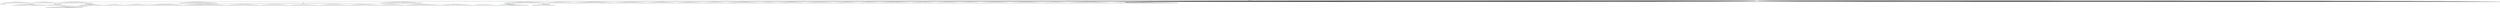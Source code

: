 digraph g {
	"52" -> "53";
	"53" [label="24"];
	"40" -> "41";
	"41" [color=indianred1, style=filled, label="2"];
	"39" -> "40";
	"40" [label="47"];
	"34" -> "35";
	"35" [color=indianred1, style=filled, label="31"];
	"33" -> "34";
	"34" [label="12"];
	"29" -> "30";
	"30" [label="7"];
	"16" -> "17";
	"17" [color=indianred1, style=filled, label="32"];
	"15" -> "16";
	"16" [label="49"];
	"15" -> "18";
	"18" [label="39"];
	"9" -> "10";
	"10" [label="15"];
	"9" -> "11";
	"11" [label="13"];
	"9" -> "12";
	"12" [label="16"];
	"9" -> "13";
	"13" [label="42"];
	"9" -> "14";
	"14" [label="3"];
	"9" -> "15";
	"15" [label="32"];
	"9" -> "19";
	"19" [label="37"];
	"9" -> "20";
	"20" [label="11"];
	"9" -> "21";
	"21" [label="34"];
	"9" -> "22";
	"22" [label="27"];
	"9" -> "23";
	"23" [label="6"];
	"9" -> "24";
	"24" [label="41"];
	"9" -> "25";
	"25" [label="22"];
	"9" -> "26";
	"26" [label="9"];
	"8" -> "9";
	"9" [color=indianred1, style=filled, label="21"];
	"5" -> "6";
	"6" [color=indianred1, style=filled, label="4"];
	"4" -> "5";
	"5" [label="35"];
	"2" -> "3";
	"3" [color=indianred1, style=filled, label="20"];
	"1" -> "2";
	"2" [label="33"];
	"0" -> "1";
	"1" [label="20"];
	"0" -> "4";
	"4" [label="4"];
	"0" -> "7";
	"7" [label="14"];
	"0" -> "8";
	"8" [label="21"];
	"0" -> "27";
	"27" [label="50"];
	"0" -> "28";
	"28" [label="38"];
	"0" -> "29";
	"29" [label="19"];
	"0" -> "31";
	"31" [label="48"];
	"0" -> "32";
	"32" [label="29"];
	"0" -> "33";
	"33" [label="31"];
	"0" -> "36";
	"36" [label="30"];
	"0" -> "37";
	"37" [label="18"];
	"0" -> "38";
	"38" [label="23"];
	"0" -> "39";
	"39" [label="2"];
	"0" -> "42";
	"42" [label="1"];
	"0" -> "43";
	"43" [label="25"];
	"0" -> "44";
	"44" [label="44"];
	"0" -> "45";
	"45" [label="28"];
	"0" -> "46";
	"46" [label="5"];
	"0" -> "47";
	"47" [label="8"];
	"0" -> "48";
	"48" [label="17"];
	"0" -> "49";
	"49" [label="45"];
	"0" -> "50";
	"50" [label="40"];
	"0" -> "51";
	"51" [label="36"];
	"0" -> "52";
	"52" [label="46"];
	"0" -> "54";
	"54" [label="43"];
	"0" -> "55";
	"55" [label="26"];
	"0" -> "56";
	"56" [label="10"];
	"0" [label="germline"];
	"0" -> "cell1";
	"cell1" [shape=box];
	"38" -> "cell2";
	"cell2" [shape=box];
	"37" -> "cell3";
	"cell3" [shape=box];
	"45" -> "cell4";
	"cell4" [shape=box];
	"18" -> "cell5";
	"cell5" [shape=box];
	"47" -> "cell6";
	"cell6" [shape=box];
	"42" -> "cell7";
	"cell7" [shape=box];
	"22" -> "cell8";
	"cell8" [shape=box];
	"30" -> "cell9";
	"cell9" [shape=box];
	"0" -> "cell10";
	"cell10" [shape=box];
	"0" -> "cell11";
	"cell11" [shape=box];
	"28" -> "cell12";
	"cell12" [shape=box];
	"0" -> "cell13";
	"cell13" [shape=box];
	"33" -> "cell14";
	"cell14" [shape=box];
	"8" -> "cell15";
	"cell15" [shape=box];
	"44" -> "cell16";
	"cell16" [shape=box];
	"0" -> "cell17";
	"cell17" [shape=box];
	"13" -> "cell18";
	"cell18" [shape=box];
	"12" -> "cell19";
	"cell19" [shape=box];
	"0" -> "cell20";
	"cell20" [shape=box];
	"56" -> "cell21";
	"cell21" [shape=box];
	"26" -> "cell22";
	"cell22" [shape=box];
	"4" -> "cell23";
	"cell23" [shape=box];
	"0" -> "cell24";
	"cell24" [shape=box];
	"0" -> "cell25";
	"cell25" [shape=box];
	"0" -> "cell26";
	"cell26" [shape=box];
	"0" -> "cell27";
	"cell27" [shape=box];
	"26" -> "cell28";
	"cell28" [shape=box];
	"0" -> "cell29";
	"cell29" [shape=box];
	"0" -> "cell30";
	"cell30" [shape=box];
	"50" -> "cell31";
	"cell31" [shape=box];
	"0" -> "cell32";
	"cell32" [shape=box];
	"0" -> "cell33";
	"cell33" [shape=box];
	"0" -> "cell34";
	"cell34" [shape=box];
	"23" -> "cell35";
	"cell35" [shape=box];
	"13" -> "cell36";
	"cell36" [shape=box];
	"38" -> "cell37";
	"cell37" [shape=box];
	"0" -> "cell38";
	"cell38" [shape=box];
	"0" -> "cell39";
	"cell39" [shape=box];
	"31" -> "cell40";
	"cell40" [shape=box];
	"20" -> "cell41";
	"cell41" [shape=box];
	"0" -> "cell42";
	"cell42" [shape=box];
	"44" -> "cell43";
	"cell43" [shape=box];
	"0" -> "cell44";
	"cell44" [shape=box];
	"36" -> "cell45";
	"cell45" [shape=box];
	"20" -> "cell46";
	"cell46" [shape=box];
	"0" -> "cell47";
	"cell47" [shape=box];
	"28" -> "cell48";
	"cell48" [shape=box];
	"0" -> "cell49";
	"cell49" [shape=box];
	"50" -> "cell50";
	"cell50" [shape=box];
	"28" -> "cell51";
	"cell51" [shape=box];
	"0" -> "cell52";
	"cell52" [shape=box];
	"28" -> "cell53";
	"cell53" [shape=box];
	"25" -> "cell54";
	"cell54" [shape=box];
	"0" -> "cell55";
	"cell55" [shape=box];
	"0" -> "cell56";
	"cell56" [shape=box];
	"43" -> "cell57";
	"cell57" [shape=box];
	"3" -> "cell58";
	"cell58" [shape=box];
	"49" -> "cell59";
	"cell59" [shape=box];
	"0" -> "cell60";
	"cell60" [shape=box];
	"7" -> "cell61";
	"cell61" [shape=box];
	"0" -> "cell62";
	"cell62" [shape=box];
	"0" -> "cell63";
	"cell63" [shape=box];
	"0" -> "cell64";
	"cell64" [shape=box];
	"0" -> "cell65";
	"cell65" [shape=box];
	"7" -> "cell66";
	"cell66" [shape=box];
	"50" -> "cell67";
	"cell67" [shape=box];
	"0" -> "cell68";
	"cell68" [shape=box];
	"0" -> "cell69";
	"cell69" [shape=box];
	"48" -> "cell70";
	"cell70" [shape=box];
	"0" -> "cell71";
	"cell71" [shape=box];
	"0" -> "cell72";
	"cell72" [shape=box];
	"22" -> "cell73";
	"cell73" [shape=box];
	"0" -> "cell74";
	"cell74" [shape=box];
	"55" -> "cell75";
	"cell75" [shape=box];
	"36" -> "cell76";
	"cell76" [shape=box];
	"50" -> "cell77";
	"cell77" [shape=box];
	"18" -> "cell78";
	"cell78" [shape=box];
	"0" -> "cell79";
	"cell79" [shape=box];
	"0" -> "cell80";
	"cell80" [shape=box];
	"36" -> "cell81";
	"cell81" [shape=box];
	"0" -> "cell82";
	"cell82" [shape=box];
	"0" -> "cell83";
	"cell83" [shape=box];
	"13" -> "cell84";
	"cell84" [shape=box];
	"29" -> "cell85";
	"cell85" [shape=box];
	"31" -> "cell86";
	"cell86" [shape=box];
	"16" -> "cell87";
	"cell87" [shape=box];
	"0" -> "cell88";
	"cell88" [shape=box];
	"42" -> "cell89";
	"cell89" [shape=box];
	"28" -> "cell90";
	"cell90" [shape=box];
	"0" -> "cell91";
	"cell91" [shape=box];
	"0" -> "cell92";
	"cell92" [shape=box];
	"0" -> "cell93";
	"cell93" [shape=box];
	"13" -> "cell94";
	"cell94" [shape=box];
	"13" -> "cell95";
	"cell95" [shape=box];
	"0" -> "cell96";
	"cell96" [shape=box];
	"1" -> "cell97";
	"cell97" [shape=box];
	"48" -> "cell98";
	"cell98" [shape=box];
	"0" -> "cell99";
	"cell99" [shape=box];
	"0" -> "cell100";
	"cell100" [shape=box];
	"41" -> "cell101";
	"cell101" [shape=box];
	"35" -> "cell102";
	"cell102" [shape=box];
	"14" -> "cell103";
	"cell103" [shape=box];
	"17" -> "cell104";
	"cell104" [shape=box];
	"0" -> "cell105";
	"cell105" [shape=box];
	"0" -> "cell106";
	"cell106" [shape=box];
	"17" -> "cell107";
	"cell107" [shape=box];
	"0" -> "cell108";
	"cell108" [shape=box];
	"22" -> "cell109";
	"cell109" [shape=box];
	"0" -> "cell110";
	"cell110" [shape=box];
	"0" -> "cell111";
	"cell111" [shape=box];
	"36" -> "cell112";
	"cell112" [shape=box];
	"13" -> "cell113";
	"cell113" [shape=box];
	"0" -> "cell114";
	"cell114" [shape=box];
	"20" -> "cell115";
	"cell115" [shape=box];
	"0" -> "cell116";
	"cell116" [shape=box];
	"19" -> "cell117";
	"cell117" [shape=box];
	"0" -> "cell118";
	"cell118" [shape=box];
	"17" -> "cell119";
	"cell119" [shape=box];
	"0" -> "cell120";
	"cell120" [shape=box];
	"0" -> "cell121";
	"cell121" [shape=box];
	"0" -> "cell122";
	"cell122" [shape=box];
	"0" -> "cell123";
	"cell123" [shape=box];
	"0" -> "cell124";
	"cell124" [shape=box];
	"0" -> "cell125";
	"cell125" [shape=box];
	"0" -> "cell126";
	"cell126" [shape=box];
	"45" -> "cell127";
	"cell127" [shape=box];
	"11" -> "cell128";
	"cell128" [shape=box];
	"13" -> "cell129";
	"cell129" [shape=box];
	"1" -> "cell130";
	"cell130" [shape=box];
	"0" -> "cell131";
	"cell131" [shape=box];
	"0" -> "cell132";
	"cell132" [shape=box];
	"24" -> "cell133";
	"cell133" [shape=box];
	"27" -> "cell134";
	"cell134" [shape=box];
	"24" -> "cell135";
	"cell135" [shape=box];
	"0" -> "cell136";
	"cell136" [shape=box];
	"0" -> "cell137";
	"cell137" [shape=box];
	"0" -> "cell138";
	"cell138" [shape=box];
	"0" -> "cell139";
	"cell139" [shape=box];
	"0" -> "cell140";
	"cell140" [shape=box];
	"0" -> "cell141";
	"cell141" [shape=box];
	"0" -> "cell142";
	"cell142" [shape=box];
	"0" -> "cell143";
	"cell143" [shape=box];
	"29" -> "cell144";
	"cell144" [shape=box];
	"0" -> "cell145";
	"cell145" [shape=box];
	"0" -> "cell146";
	"cell146" [shape=box];
	"0" -> "cell147";
	"cell147" [shape=box];
	"0" -> "cell148";
	"cell148" [shape=box];
	"0" -> "cell149";
	"cell149" [shape=box];
	"0" -> "cell150";
	"cell150" [shape=box];
	"12" -> "cell151";
	"cell151" [shape=box];
	"37" -> "cell152";
	"cell152" [shape=box];
	"0" -> "cell153";
	"cell153" [shape=box];
	"0" -> "cell154";
	"cell154" [shape=box];
	"56" -> "cell155";
	"cell155" [shape=box];
	"0" -> "cell156";
	"cell156" [shape=box];
	"28" -> "cell157";
	"cell157" [shape=box];
	"24" -> "cell158";
	"cell158" [shape=box];
	"0" -> "cell159";
	"cell159" [shape=box];
	"55" -> "cell160";
	"cell160" [shape=box];
	"0" -> "cell161";
	"cell161" [shape=box];
	"12" -> "cell162";
	"cell162" [shape=box];
	"16" -> "cell163";
	"cell163" [shape=box];
	"56" -> "cell164";
	"cell164" [shape=box];
	"8" -> "cell165";
	"cell165" [shape=box];
	"17" -> "cell166";
	"cell166" [shape=box];
	"23" -> "cell167";
	"cell167" [shape=box];
	"56" -> "cell168";
	"cell168" [shape=box];
	"0" -> "cell169";
	"cell169" [shape=box];
	"29" -> "cell170";
	"cell170" [shape=box];
	"6" -> "cell171";
	"cell171" [shape=box];
	"0" -> "cell172";
	"cell172" [shape=box];
	"0" -> "cell173";
	"cell173" [shape=box];
	"29" -> "cell174";
	"cell174" [shape=box];
	"0" -> "cell175";
	"cell175" [shape=box];
	"0" -> "cell176";
	"cell176" [shape=box];
	"0" -> "cell177";
	"cell177" [shape=box];
	"0" -> "cell178";
	"cell178" [shape=box];
	"0" -> "cell179";
	"cell179" [shape=box];
	"0" -> "cell180";
	"cell180" [shape=box];
	"42" -> "cell181";
	"cell181" [shape=box];
	"0" -> "cell182";
	"cell182" [shape=box];
	"25" -> "cell183";
	"cell183" [shape=box];
	"0" -> "cell184";
	"cell184" [shape=box];
	"0" -> "cell185";
	"cell185" [shape=box];
	"25" -> "cell186";
	"cell186" [shape=box];
	"44" -> "cell187";
	"cell187" [shape=box];
	"54" -> "cell188";
	"cell188" [shape=box];
	"0" -> "cell189";
	"cell189" [shape=box];
	"15" -> "cell190";
	"cell190" [shape=box];
	"50" -> "cell191";
	"cell191" [shape=box];
	"0" -> "cell192";
	"cell192" [shape=box];
	"11" -> "cell193";
	"cell193" [shape=box];
	"0" -> "cell194";
	"cell194" [shape=box];
	"32" -> "cell195";
	"cell195" [shape=box];
	"0" -> "cell196";
	"cell196" [shape=box];
	"55" -> "cell197";
	"cell197" [shape=box];
	"0" -> "cell198";
	"cell198" [shape=box];
	"3" -> "cell199";
	"cell199" [shape=box];
	"56" -> "cell200";
	"cell200" [shape=box];
	"41" -> "cell201";
	"cell201" [shape=box];
	"19" -> "cell202";
	"cell202" [shape=box];
	"0" -> "cell203";
	"cell203" [shape=box];
	"0" -> "cell204";
	"cell204" [shape=box];
	"0" -> "cell205";
	"cell205" [shape=box];
	"0" -> "cell206";
	"cell206" [shape=box];
	"0" -> "cell207";
	"cell207" [shape=box];
	"19" -> "cell208";
	"cell208" [shape=box];
	"47" -> "cell209";
	"cell209" [shape=box];
	"0" -> "cell210";
	"cell210" [shape=box];
	"0" -> "cell211";
	"cell211" [shape=box];
	"0" -> "cell212";
	"cell212" [shape=box];
	"7" -> "cell213";
	"cell213" [shape=box];
	"7" -> "cell214";
	"cell214" [shape=box];
	"0" -> "cell215";
	"cell215" [shape=box];
	"0" -> "cell216";
	"cell216" [shape=box];
	"0" -> "cell217";
	"cell217" [shape=box];
	"34" -> "cell218";
	"cell218" [shape=box];
	"0" -> "cell219";
	"cell219" [shape=box];
	"0" -> "cell220";
	"cell220" [shape=box];
	"0" -> "cell221";
	"cell221" [shape=box];
	"32" -> "cell222";
	"cell222" [shape=box];
	"0" -> "cell223";
	"cell223" [shape=box];
	"7" -> "cell224";
	"cell224" [shape=box];
	"0" -> "cell225";
	"cell225" [shape=box];
	"7" -> "cell226";
	"cell226" [shape=box];
	"54" -> "cell227";
	"cell227" [shape=box];
	"0" -> "cell228";
	"cell228" [shape=box];
	"30" -> "cell229";
	"cell229" [shape=box];
	"0" -> "cell230";
	"cell230" [shape=box];
	"43" -> "cell231";
	"cell231" [shape=box];
	"1" -> "cell232";
	"cell232" [shape=box];
	"30" -> "cell233";
	"cell233" [shape=box];
	"56" -> "cell234";
	"cell234" [shape=box];
	"0" -> "cell235";
	"cell235" [shape=box];
	"19" -> "cell236";
	"cell236" [shape=box];
	"25" -> "cell237";
	"cell237" [shape=box];
	"0" -> "cell238";
	"cell238" [shape=box];
	"0" -> "cell239";
	"cell239" [shape=box];
	"0" -> "cell240";
	"cell240" [shape=box];
	"0" -> "cell241";
	"cell241" [shape=box];
	"10" -> "cell242";
	"cell242" [shape=box];
	"41" -> "cell243";
	"cell243" [shape=box];
	"0" -> "cell244";
	"cell244" [shape=box];
	"0" -> "cell245";
	"cell245" [shape=box];
	"50" -> "cell246";
	"cell246" [shape=box];
	"19" -> "cell247";
	"cell247" [shape=box];
	"0" -> "cell248";
	"cell248" [shape=box];
	"3" -> "cell249";
	"cell249" [shape=box];
	"10" -> "cell250";
	"cell250" [shape=box];
	"22" -> "cell251";
	"cell251" [shape=box];
	"17" -> "cell252";
	"cell252" [shape=box];
	"6" -> "cell253";
	"cell253" [shape=box];
	"0" -> "cell254";
	"cell254" [shape=box];
	"0" -> "cell255";
	"cell255" [shape=box];
	"0" -> "cell256";
	"cell256" [shape=box];
	"0" -> "cell257";
	"cell257" [shape=box];
	"11" -> "cell258";
	"cell258" [shape=box];
	"42" -> "cell259";
	"cell259" [shape=box];
	"0" -> "cell260";
	"cell260" [shape=box];
	"0" -> "cell261";
	"cell261" [shape=box];
	"24" -> "cell262";
	"cell262" [shape=box];
	"0" -> "cell263";
	"cell263" [shape=box];
	"0" -> "cell264";
	"cell264" [shape=box];
	"51" -> "cell265";
	"cell265" [shape=box];
	"33" -> "cell266";
	"cell266" [shape=box];
	"0" -> "cell267";
	"cell267" [shape=box];
	"0" -> "cell268";
	"cell268" [shape=box];
	"24" -> "cell269";
	"cell269" [shape=box];
	"46" -> "cell270";
	"cell270" [shape=box];
	"0" -> "cell271";
	"cell271" [shape=box];
	"1" -> "cell272";
	"cell272" [shape=box];
	"0" -> "cell273";
	"cell273" [shape=box];
	"0" -> "cell274";
	"cell274" [shape=box];
	"0" -> "cell275";
	"cell275" [shape=box];
	"23" -> "cell276";
	"cell276" [shape=box];
	"12" -> "cell277";
	"cell277" [shape=box];
	"43" -> "cell278";
	"cell278" [shape=box];
	"0" -> "cell279";
	"cell279" [shape=box];
	"0" -> "cell280";
	"cell280" [shape=box];
	"0" -> "cell281";
	"cell281" [shape=box];
	"25" -> "cell282";
	"cell282" [shape=box];
	"0" -> "cell283";
	"cell283" [shape=box];
	"55" -> "cell284";
	"cell284" [shape=box];
	"0" -> "cell285";
	"cell285" [shape=box];
	"26" -> "cell286";
	"cell286" [shape=box];
	"0" -> "cell287";
	"cell287" [shape=box];
	"4" -> "cell288";
	"cell288" [shape=box];
	"0" -> "cell289";
	"cell289" [shape=box];
	"0" -> "cell290";
	"cell290" [shape=box];
	"14" -> "cell291";
	"cell291" [shape=box];
	"0" -> "cell292";
	"cell292" [shape=box];
	"24" -> "cell293";
	"cell293" [shape=box];
	"21" -> "cell294";
	"cell294" [shape=box];
	"0" -> "cell295";
	"cell295" [shape=box];
	"0" -> "cell296";
	"cell296" [shape=box];
	"31" -> "cell297";
	"cell297" [shape=box];
	"6" -> "cell298";
	"cell298" [shape=box];
	"0" -> "cell299";
	"cell299" [shape=box];
	"20" -> "cell300";
	"cell300" [shape=box];
	"56" -> "cell301";
	"cell301" [shape=box];
	"28" -> "cell302";
	"cell302" [shape=box];
	"0" -> "cell303";
	"cell303" [shape=box];
	"0" -> "cell304";
	"cell304" [shape=box];
	"50" -> "cell305";
	"cell305" [shape=box];
	"0" -> "cell306";
	"cell306" [shape=box];
	"21" -> "cell307";
	"cell307" [shape=box];
	"44" -> "cell308";
	"cell308" [shape=box];
	"54" -> "cell309";
	"cell309" [shape=box];
	"56" -> "cell310";
	"cell310" [shape=box];
	"18" -> "cell311";
	"cell311" [shape=box];
	"0" -> "cell312";
	"cell312" [shape=box];
	"0" -> "cell313";
	"cell313" [shape=box];
	"11" -> "cell314";
	"cell314" [shape=box];
	"11" -> "cell315";
	"cell315" [shape=box];
	"0" -> "cell316";
	"cell316" [shape=box];
	"54" -> "cell317";
	"cell317" [shape=box];
	"37" -> "cell318";
	"cell318" [shape=box];
	"31" -> "cell319";
	"cell319" [shape=box];
	"36" -> "cell320";
	"cell320" [shape=box];
	"36" -> "cell321";
	"cell321" [shape=box];
	"0" -> "cell322";
	"cell322" [shape=box];
	"8" -> "cell323";
	"cell323" [shape=box];
	"0" -> "cell324";
	"cell324" [shape=box];
	"36" -> "cell325";
	"cell325" [shape=box];
	"54" -> "cell326";
	"cell326" [shape=box];
	"0" -> "cell327";
	"cell327" [shape=box];
	"0" -> "cell328";
	"cell328" [shape=box];
	"6" -> "cell329";
	"cell329" [shape=box];
	"41" -> "cell330";
	"cell330" [shape=box];
	"32" -> "cell331";
	"cell331" [shape=box];
	"0" -> "cell332";
	"cell332" [shape=box];
	"0" -> "cell333";
	"cell333" [shape=box];
	"47" -> "cell334";
	"cell334" [shape=box];
	"0" -> "cell335";
	"cell335" [shape=box];
	"0" -> "cell336";
	"cell336" [shape=box];
	"21" -> "cell337";
	"cell337" [shape=box];
	"0" -> "cell338";
	"cell338" [shape=box];
	"0" -> "cell339";
	"cell339" [shape=box];
	"0" -> "cell340";
	"cell340" [shape=box];
	"0" -> "cell341";
	"cell341" [shape=box];
	"0" -> "cell342";
	"cell342" [shape=box];
	"51" -> "cell343";
	"cell343" [shape=box];
	"0" -> "cell344";
	"cell344" [shape=box];
	"0" -> "cell345";
	"cell345" [shape=box];
	"0" -> "cell346";
	"cell346" [shape=box];
	"0" -> "cell347";
	"cell347" [shape=box];
	"24" -> "cell348";
	"cell348" [shape=box];
	"0" -> "cell349";
	"cell349" [shape=box];
	"0" -> "cell350";
	"cell350" [shape=box];
	"0" -> "cell351";
	"cell351" [shape=box];
	"29" -> "cell352";
	"cell352" [shape=box];
	"39" -> "cell353";
	"cell353" [shape=box];
	"24" -> "cell354";
	"cell354" [shape=box];
	"17" -> "cell355";
	"cell355" [shape=box];
	"0" -> "cell356";
	"cell356" [shape=box];
	"40" -> "cell357";
	"cell357" [shape=box];
	"0" -> "cell358";
	"cell358" [shape=box];
	"0" -> "cell359";
	"cell359" [shape=box];
	"0" -> "cell360";
	"cell360" [shape=box];
	"0" -> "cell361";
	"cell361" [shape=box];
	"0" -> "cell362";
	"cell362" [shape=box];
	"46" -> "cell363";
	"cell363" [shape=box];
	"43" -> "cell364";
	"cell364" [shape=box];
	"8" -> "cell365";
	"cell365" [shape=box];
	"0" -> "cell366";
	"cell366" [shape=box];
	"6" -> "cell367";
	"cell367" [shape=box];
	"46" -> "cell368";
	"cell368" [shape=box];
	"20" -> "cell369";
	"cell369" [shape=box];
	"0" -> "cell370";
	"cell370" [shape=box];
	"54" -> "cell371";
	"cell371" [shape=box];
	"8" -> "cell372";
	"cell372" [shape=box];
	"6" -> "cell373";
	"cell373" [shape=box];
	"0" -> "cell374";
	"cell374" [shape=box];
	"32" -> "cell375";
	"cell375" [shape=box];
	"49" -> "cell376";
	"cell376" [shape=box];
	"31" -> "cell377";
	"cell377" [shape=box];
	"16" -> "cell378";
	"cell378" [shape=box];
	"31" -> "cell379";
	"cell379" [shape=box];
	"0" -> "cell380";
	"cell380" [shape=box];
	"0" -> "cell381";
	"cell381" [shape=box];
	"0" -> "cell382";
	"cell382" [shape=box];
	"31" -> "cell383";
	"cell383" [shape=box];
	"15" -> "cell384";
	"cell384" [shape=box];
	"0" -> "cell385";
	"cell385" [shape=box];
	"54" -> "cell386";
	"cell386" [shape=box];
	"47" -> "cell387";
	"cell387" [shape=box];
	"0" -> "cell388";
	"cell388" [shape=box];
	"14" -> "cell389";
	"cell389" [shape=box];
	"12" -> "cell390";
	"cell390" [shape=box];
	"0" -> "cell391";
	"cell391" [shape=box];
	"36" -> "cell392";
	"cell392" [shape=box];
	"0" -> "cell393";
	"cell393" [shape=box];
	"0" -> "cell394";
	"cell394" [shape=box];
	"0" -> "cell395";
	"cell395" [shape=box];
	"0" -> "cell396";
	"cell396" [shape=box];
	"49" -> "cell397";
	"cell397" [shape=box];
	"27" -> "cell398";
	"cell398" [shape=box];
	"0" -> "cell399";
	"cell399" [shape=box];
	"29" -> "cell400";
	"cell400" [shape=box];
	"41" -> "cell401";
	"cell401" [shape=box];
	"0" -> "cell402";
	"cell402" [shape=box];
	"0" -> "cell403";
	"cell403" [shape=box];
	"38" -> "cell404";
	"cell404" [shape=box];
	"0" -> "cell405";
	"cell405" [shape=box];
	"43" -> "cell406";
	"cell406" [shape=box];
	"0" -> "cell407";
	"cell407" [shape=box];
	"0" -> "cell408";
	"cell408" [shape=box];
	"47" -> "cell409";
	"cell409" [shape=box];
	"3" -> "cell410";
	"cell410" [shape=box];
	"0" -> "cell411";
	"cell411" [shape=box];
	"24" -> "cell412";
	"cell412" [shape=box];
	"46" -> "cell413";
	"cell413" [shape=box];
	"33" -> "cell414";
	"cell414" [shape=box];
	"22" -> "cell415";
	"cell415" [shape=box];
	"29" -> "cell416";
	"cell416" [shape=box];
	"0" -> "cell417";
	"cell417" [shape=box];
	"0" -> "cell418";
	"cell418" [shape=box];
	"0" -> "cell419";
	"cell419" [shape=box];
	"50" -> "cell420";
	"cell420" [shape=box];
	"7" -> "cell421";
	"cell421" [shape=box];
	"0" -> "cell422";
	"cell422" [shape=box];
	"0" -> "cell423";
	"cell423" [shape=box];
	"0" -> "cell424";
	"cell424" [shape=box];
	"53" -> "cell425";
	"cell425" [shape=box];
	"0" -> "cell426";
	"cell426" [shape=box];
	"0" -> "cell427";
	"cell427" [shape=box];
	"38" -> "cell428";
	"cell428" [shape=box];
	"0" -> "cell429";
	"cell429" [shape=box];
	"0" -> "cell430";
	"cell430" [shape=box];
	"0" -> "cell431";
	"cell431" [shape=box];
	"12" -> "cell432";
	"cell432" [shape=box];
	"0" -> "cell433";
	"cell433" [shape=box];
	"42" -> "cell434";
	"cell434" [shape=box];
	"13" -> "cell435";
	"cell435" [shape=box];
	"49" -> "cell436";
	"cell436" [shape=box];
	"56" -> "cell437";
	"cell437" [shape=box];
	"50" -> "cell438";
	"cell438" [shape=box];
	"0" -> "cell439";
	"cell439" [shape=box];
	"0" -> "cell440";
	"cell440" [shape=box];
	"0" -> "cell441";
	"cell441" [shape=box];
	"38" -> "cell442";
	"cell442" [shape=box];
	"0" -> "cell443";
	"cell443" [shape=box];
	"13" -> "cell444";
	"cell444" [shape=box];
	"18" -> "cell445";
	"cell445" [shape=box];
	"0" -> "cell446";
	"cell446" [shape=box];
	"41" -> "cell447";
	"cell447" [shape=box];
	"0" -> "cell448";
	"cell448" [shape=box];
	"20" -> "cell449";
	"cell449" [shape=box];
	"0" -> "cell450";
	"cell450" [shape=box];
	"38" -> "cell451";
	"cell451" [shape=box];
	"43" -> "cell452";
	"cell452" [shape=box];
	"48" -> "cell453";
	"cell453" [shape=box];
	"42" -> "cell454";
	"cell454" [shape=box];
	"13" -> "cell455";
	"cell455" [shape=box];
	"0" -> "cell456";
	"cell456" [shape=box];
	"0" -> "cell457";
	"cell457" [shape=box];
	"38" -> "cell458";
	"cell458" [shape=box];
	"12" -> "cell459";
	"cell459" [shape=box];
	"54" -> "cell460";
	"cell460" [shape=box];
	"54" -> "cell461";
	"cell461" [shape=box];
	"0" -> "cell462";
	"cell462" [shape=box];
	"55" -> "cell463";
	"cell463" [shape=box];
	"8" -> "cell464";
	"cell464" [shape=box];
	"32" -> "cell465";
	"cell465" [shape=box];
	"0" -> "cell466";
	"cell466" [shape=box];
	"53" -> "cell467";
	"cell467" [shape=box];
	"27" -> "cell468";
	"cell468" [shape=box];
	"31" -> "cell469";
	"cell469" [shape=box];
	"0" -> "cell470";
	"cell470" [shape=box];
	"0" -> "cell471";
	"cell471" [shape=box];
	"0" -> "cell472";
	"cell472" [shape=box];
	"0" -> "cell473";
	"cell473" [shape=box];
	"0" -> "cell474";
	"cell474" [shape=box];
	"4" -> "cell475";
	"cell475" [shape=box];
	"4" -> "cell476";
	"cell476" [shape=box];
	"0" -> "cell477";
	"cell477" [shape=box];
	"0" -> "cell478";
	"cell478" [shape=box];
	"55" -> "cell479";
	"cell479" [shape=box];
	"0" -> "cell480";
	"cell480" [shape=box];
	"0" -> "cell481";
	"cell481" [shape=box];
	"47" -> "cell482";
	"cell482" [shape=box];
	"0" -> "cell483";
	"cell483" [shape=box];
	"0" -> "cell484";
	"cell484" [shape=box];
	"25" -> "cell485";
	"cell485" [shape=box];
	"0" -> "cell486";
	"cell486" [shape=box];
	"6" -> "cell487";
	"cell487" [shape=box];
	"27" -> "cell488";
	"cell488" [shape=box];
	"44" -> "cell489";
	"cell489" [shape=box];
	"0" -> "cell490";
	"cell490" [shape=box];
	"1" -> "cell491";
	"cell491" [shape=box];
	"52" -> "cell492";
	"cell492" [shape=box];
	"17" -> "cell493";
	"cell493" [shape=box];
	"0" -> "cell494";
	"cell494" [shape=box];
	"0" -> "cell495";
	"cell495" [shape=box];
	"0" -> "cell496";
	"cell496" [shape=box];
	"0" -> "cell497";
	"cell497" [shape=box];
	"26" -> "cell498";
	"cell498" [shape=box];
	"22" -> "cell499";
	"cell499" [shape=box];
	"55" -> "cell500";
	"cell500" [shape=box];
	"17" -> "cell501";
	"cell501" [shape=box];
	"0" -> "cell502";
	"cell502" [shape=box];
	"27" -> "cell503";
	"cell503" [shape=box];
	"43" -> "cell504";
	"cell504" [shape=box];
	"1" -> "cell505";
	"cell505" [shape=box];
	"27" -> "cell506";
	"cell506" [shape=box];
	"0" -> "cell507";
	"cell507" [shape=box];
	"31" -> "cell508";
	"cell508" [shape=box];
	"0" -> "cell509";
	"cell509" [shape=box];
	"0" -> "cell510";
	"cell510" [shape=box];
	"0" -> "cell511";
	"cell511" [shape=box];
	"0" -> "cell512";
	"cell512" [shape=box];
	"0" -> "cell513";
	"cell513" [shape=box];
	"0" -> "cell514";
	"cell514" [shape=box];
	"0" -> "cell515";
	"cell515" [shape=box];
	"24" -> "cell516";
	"cell516" [shape=box];
	"0" -> "cell517";
	"cell517" [shape=box];
	"0" -> "cell518";
	"cell518" [shape=box];
	"36" -> "cell519";
	"cell519" [shape=box];
	"8" -> "cell520";
	"cell520" [shape=box];
	"0" -> "cell521";
	"cell521" [shape=box];
	"0" -> "cell522";
	"cell522" [shape=box];
	"0" -> "cell523";
	"cell523" [shape=box];
	"6" -> "cell524";
	"cell524" [shape=box];
	"0" -> "cell525";
	"cell525" [shape=box];
	"0" -> "cell526";
	"cell526" [shape=box];
	"0" -> "cell527";
	"cell527" [shape=box];
	"23" -> "cell528";
	"cell528" [shape=box];
	"0" -> "cell529";
	"cell529" [shape=box];
	"4" -> "cell530";
	"cell530" [shape=box];
	"0" -> "cell531";
	"cell531" [shape=box];
	"0" -> "cell532";
	"cell532" [shape=box];
	"0" -> "cell533";
	"cell533" [shape=box];
	"8" -> "cell534";
	"cell534" [shape=box];
	"13" -> "cell535";
	"cell535" [shape=box];
	"39" -> "cell536";
	"cell536" [shape=box];
	"33" -> "cell537";
	"cell537" [shape=box];
	"0" -> "cell538";
	"cell538" [shape=box];
	"42" -> "cell539";
	"cell539" [shape=box];
	"0" -> "cell540";
	"cell540" [shape=box];
	"0" -> "cell541";
	"cell541" [shape=box];
	"0" -> "cell542";
	"cell542" [shape=box];
	"50" -> "cell543";
	"cell543" [shape=box];
	"4" -> "cell544";
	"cell544" [shape=box];
	"3" -> "cell545";
	"cell545" [shape=box];
	"0" -> "cell546";
	"cell546" [shape=box];
	"0" -> "cell547";
	"cell547" [shape=box];
	"0" -> "cell548";
	"cell548" [shape=box];
	"39" -> "cell549";
	"cell549" [shape=box];
	"0" -> "cell550";
	"cell550" [shape=box];
	"0" -> "cell551";
	"cell551" [shape=box];
	"36" -> "cell552";
	"cell552" [shape=box];
	"0" -> "cell553";
	"cell553" [shape=box];
	"6" -> "cell554";
	"cell554" [shape=box];
	"35" -> "cell555";
	"cell555" [shape=box];
	"0" -> "cell556";
	"cell556" [shape=box];
	"25" -> "cell557";
	"cell557" [shape=box];
	"49" -> "cell558";
	"cell558" [shape=box];
	"0" -> "cell559";
	"cell559" [shape=box];
	"14" -> "cell560";
	"cell560" [shape=box];
	"0" -> "cell561";
	"cell561" [shape=box];
	"55" -> "cell562";
	"cell562" [shape=box];
	"0" -> "cell563";
	"cell563" [shape=box];
	"0" -> "cell564";
	"cell564" [shape=box];
	"0" -> "cell565";
	"cell565" [shape=box];
	"0" -> "cell566";
	"cell566" [shape=box];
	"52" -> "cell567";
	"cell567" [shape=box];
	"20" -> "cell568";
	"cell568" [shape=box];
	"17" -> "cell569";
	"cell569" [shape=box];
	"20" -> "cell570";
	"cell570" [shape=box];
	"0" -> "cell571";
	"cell571" [shape=box];
	"11" -> "cell572";
	"cell572" [shape=box];
	"54" -> "cell573";
	"cell573" [shape=box];
	"55" -> "cell574";
	"cell574" [shape=box];
	"0" -> "cell575";
	"cell575" [shape=box];
	"0" -> "cell576";
	"cell576" [shape=box];
	"8" -> "cell577";
	"cell577" [shape=box];
	"10" -> "cell578";
	"cell578" [shape=box];
	"47" -> "cell579";
	"cell579" [shape=box];
	"0" -> "cell580";
	"cell580" [shape=box];
	"0" -> "cell581";
	"cell581" [shape=box];
	"0" -> "cell582";
	"cell582" [shape=box];
	"0" -> "cell583";
	"cell583" [shape=box];
	"46" -> "cell584";
	"cell584" [shape=box];
	"33" -> "cell585";
	"cell585" [shape=box];
	"0" -> "cell586";
	"cell586" [shape=box];
	"37" -> "cell587";
	"cell587" [shape=box];
	"15" -> "cell588";
	"cell588" [shape=box];
	"21" -> "cell589";
	"cell589" [shape=box];
	"0" -> "cell590";
	"cell590" [shape=box];
	"20" -> "cell591";
	"cell591" [shape=box];
	"52" -> "cell592";
	"cell592" [shape=box];
	"38" -> "cell593";
	"cell593" [shape=box];
	"47" -> "cell594";
	"cell594" [shape=box];
	"0" -> "cell595";
	"cell595" [shape=box];
	"0" -> "cell596";
	"cell596" [shape=box];
	"22" -> "cell597";
	"cell597" [shape=box];
	"28" -> "cell598";
	"cell598" [shape=box];
	"0" -> "cell599";
	"cell599" [shape=box];
	"20" -> "cell600";
	"cell600" [shape=box];
	"0" -> "cell601";
	"cell601" [shape=box];
	"0" -> "cell602";
	"cell602" [shape=box];
	"31" -> "cell603";
	"cell603" [shape=box];
	"38" -> "cell604";
	"cell604" [shape=box];
	"13" -> "cell605";
	"cell605" [shape=box];
	"1" -> "cell606";
	"cell606" [shape=box];
	"0" -> "cell607";
	"cell607" [shape=box];
	"5" -> "cell608";
	"cell608" [shape=box];
	"0" -> "cell609";
	"cell609" [shape=box];
	"0" -> "cell610";
	"cell610" [shape=box];
	"44" -> "cell611";
	"cell611" [shape=box];
	"0" -> "cell612";
	"cell612" [shape=box];
	"29" -> "cell613";
	"cell613" [shape=box];
	"29" -> "cell614";
	"cell614" [shape=box];
	"21" -> "cell615";
	"cell615" [shape=box];
	"0" -> "cell616";
	"cell616" [shape=box];
	"15" -> "cell617";
	"cell617" [shape=box];
	"0" -> "cell618";
	"cell618" [shape=box];
	"0" -> "cell619";
	"cell619" [shape=box];
	"0" -> "cell620";
	"cell620" [shape=box];
	"0" -> "cell621";
	"cell621" [shape=box];
	"0" -> "cell622";
	"cell622" [shape=box];
	"0" -> "cell623";
	"cell623" [shape=box];
	"0" -> "cell624";
	"cell624" [shape=box];
	"23" -> "cell625";
	"cell625" [shape=box];
	"0" -> "cell626";
	"cell626" [shape=box];
	"19" -> "cell627";
	"cell627" [shape=box];
	"28" -> "cell628";
	"cell628" [shape=box];
	"44" -> "cell629";
	"cell629" [shape=box];
	"0" -> "cell630";
	"cell630" [shape=box];
	"3" -> "cell631";
	"cell631" [shape=box];
	"0" -> "cell632";
	"cell632" [shape=box];
	"49" -> "cell633";
	"cell633" [shape=box];
	"0" -> "cell634";
	"cell634" [shape=box];
	"49" -> "cell635";
	"cell635" [shape=box];
	"35" -> "cell636";
	"cell636" [shape=box];
	"31" -> "cell637";
	"cell637" [shape=box];
	"0" -> "cell638";
	"cell638" [shape=box];
	"0" -> "cell639";
	"cell639" [shape=box];
	"0" -> "cell640";
	"cell640" [shape=box];
	"39" -> "cell641";
	"cell641" [shape=box];
	"23" -> "cell642";
	"cell642" [shape=box];
	"8" -> "cell643";
	"cell643" [shape=box];
	"0" -> "cell644";
	"cell644" [shape=box];
	"0" -> "cell645";
	"cell645" [shape=box];
	"36" -> "cell646";
	"cell646" [shape=box];
	"0" -> "cell647";
	"cell647" [shape=box];
	"0" -> "cell648";
	"cell648" [shape=box];
	"0" -> "cell649";
	"cell649" [shape=box];
	"0" -> "cell650";
	"cell650" [shape=box];
	"1" -> "cell651";
	"cell651" [shape=box];
	"0" -> "cell652";
	"cell652" [shape=box];
	"50" -> "cell653";
	"cell653" [shape=box];
	"6" -> "cell654";
	"cell654" [shape=box];
	"12" -> "cell655";
	"cell655" [shape=box];
	"0" -> "cell656";
	"cell656" [shape=box];
	"0" -> "cell657";
	"cell657" [shape=box];
	"0" -> "cell658";
	"cell658" [shape=box];
	"20" -> "cell659";
	"cell659" [shape=box];
	"38" -> "cell660";
	"cell660" [shape=box];
	"48" -> "cell661";
	"cell661" [shape=box];
	"12" -> "cell662";
	"cell662" [shape=box];
	"12" -> "cell663";
	"cell663" [shape=box];
	"0" -> "cell664";
	"cell664" [shape=box];
	"0" -> "cell665";
	"cell665" [shape=box];
	"38" -> "cell666";
	"cell666" [shape=box];
	"17" -> "cell667";
	"cell667" [shape=box];
	"0" -> "cell668";
	"cell668" [shape=box];
	"30" -> "cell669";
	"cell669" [shape=box];
	"13" -> "cell670";
	"cell670" [shape=box];
	"0" -> "cell671";
	"cell671" [shape=box];
	"4" -> "cell672";
	"cell672" [shape=box];
	"33" -> "cell673";
	"cell673" [shape=box];
	"8" -> "cell674";
	"cell674" [shape=box];
	"37" -> "cell675";
	"cell675" [shape=box];
	"28" -> "cell676";
	"cell676" [shape=box];
	"0" -> "cell677";
	"cell677" [shape=box];
	"48" -> "cell678";
	"cell678" [shape=box];
	"49" -> "cell679";
	"cell679" [shape=box];
	"0" -> "cell680";
	"cell680" [shape=box];
	"0" -> "cell681";
	"cell681" [shape=box];
	"0" -> "cell682";
	"cell682" [shape=box];
	"0" -> "cell683";
	"cell683" [shape=box];
	"0" -> "cell684";
	"cell684" [shape=box];
	"0" -> "cell685";
	"cell685" [shape=box];
	"0" -> "cell686";
	"cell686" [shape=box];
	"55" -> "cell687";
	"cell687" [shape=box];
	"0" -> "cell688";
	"cell688" [shape=box];
	"0" -> "cell689";
	"cell689" [shape=box];
	"0" -> "cell690";
	"cell690" [shape=box];
	"50" -> "cell691";
	"cell691" [shape=box];
	"0" -> "cell692";
	"cell692" [shape=box];
	"37" -> "cell693";
	"cell693" [shape=box];
	"0" -> "cell694";
	"cell694" [shape=box];
	"7" -> "cell695";
	"cell695" [shape=box];
	"0" -> "cell696";
	"cell696" [shape=box];
	"0" -> "cell697";
	"cell697" [shape=box];
	"0" -> "cell698";
	"cell698" [shape=box];
	"42" -> "cell699";
	"cell699" [shape=box];
	"0" -> "cell700";
	"cell700" [shape=box];
	"49" -> "cell701";
	"cell701" [shape=box];
	"0" -> "cell702";
	"cell702" [shape=box];
	"44" -> "cell703";
	"cell703" [shape=box];
	"3" -> "cell704";
	"cell704" [shape=box];
	"0" -> "cell705";
	"cell705" [shape=box];
	"0" -> "cell706";
	"cell706" [shape=box];
	"0" -> "cell707";
	"cell707" [shape=box];
	"47" -> "cell708";
	"cell708" [shape=box];
	"0" -> "cell709";
	"cell709" [shape=box];
	"0" -> "cell710";
	"cell710" [shape=box];
	"29" -> "cell711";
	"cell711" [shape=box];
	"50" -> "cell712";
	"cell712" [shape=box];
	"6" -> "cell713";
	"cell713" [shape=box];
	"49" -> "cell714";
	"cell714" [shape=box];
	"0" -> "cell715";
	"cell715" [shape=box];
	"0" -> "cell716";
	"cell716" [shape=box];
	"0" -> "cell717";
	"cell717" [shape=box];
	"0" -> "cell718";
	"cell718" [shape=box];
	"54" -> "cell719";
	"cell719" [shape=box];
	"25" -> "cell720";
	"cell720" [shape=box];
	"41" -> "cell721";
	"cell721" [shape=box];
	"0" -> "cell722";
	"cell722" [shape=box];
	"30" -> "cell723";
	"cell723" [shape=box];
	"0" -> "cell724";
	"cell724" [shape=box];
	"0" -> "cell725";
	"cell725" [shape=box];
	"36" -> "cell726";
	"cell726" [shape=box];
	"0" -> "cell727";
	"cell727" [shape=box];
	"49" -> "cell728";
	"cell728" [shape=box];
	"41" -> "cell729";
	"cell729" [shape=box];
	"0" -> "cell730";
	"cell730" [shape=box];
	"28" -> "cell731";
	"cell731" [shape=box];
	"52" -> "cell732";
	"cell732" [shape=box];
	"34" -> "cell733";
	"cell733" [shape=box];
	"8" -> "cell734";
	"cell734" [shape=box];
	"52" -> "cell735";
	"cell735" [shape=box];
	"47" -> "cell736";
	"cell736" [shape=box];
	"22" -> "cell737";
	"cell737" [shape=box];
	"15" -> "cell738";
	"cell738" [shape=box];
	"0" -> "cell739";
	"cell739" [shape=box];
	"0" -> "cell740";
	"cell740" [shape=box];
	"38" -> "cell741";
	"cell741" [shape=box];
	"0" -> "cell742";
	"cell742" [shape=box];
	"43" -> "cell743";
	"cell743" [shape=box];
	"23" -> "cell744";
	"cell744" [shape=box];
	"13" -> "cell745";
	"cell745" [shape=box];
	"24" -> "cell746";
	"cell746" [shape=box];
	"0" -> "cell747";
	"cell747" [shape=box];
	"52" -> "cell748";
	"cell748" [shape=box];
	"22" -> "cell749";
	"cell749" [shape=box];
	"0" -> "cell750";
	"cell750" [shape=box];
	"47" -> "cell751";
	"cell751" [shape=box];
	"0" -> "cell752";
	"cell752" [shape=box];
	"17" -> "cell753";
	"cell753" [shape=box];
	"0" -> "cell754";
	"cell754" [shape=box];
	"40" -> "cell755";
	"cell755" [shape=box];
	"0" -> "cell756";
	"cell756" [shape=box];
	"0" -> "cell757";
	"cell757" [shape=box];
	"31" -> "cell758";
	"cell758" [shape=box];
	"0" -> "cell759";
	"cell759" [shape=box];
	"0" -> "cell760";
	"cell760" [shape=box];
	"0" -> "cell761";
	"cell761" [shape=box];
	"0" -> "cell762";
	"cell762" [shape=box];
	"0" -> "cell763";
	"cell763" [shape=box];
	"0" -> "cell764";
	"cell764" [shape=box];
	"0" -> "cell765";
	"cell765" [shape=box];
	"0" -> "cell766";
	"cell766" [shape=box];
	"0" -> "cell767";
	"cell767" [shape=box];
	"0" -> "cell768";
	"cell768" [shape=box];
	"47" -> "cell769";
	"cell769" [shape=box];
	"52" -> "cell770";
	"cell770" [shape=box];
	"32" -> "cell771";
	"cell771" [shape=box];
	"48" -> "cell772";
	"cell772" [shape=box];
	"0" -> "cell773";
	"cell773" [shape=box];
	"0" -> "cell774";
	"cell774" [shape=box];
	"0" -> "cell775";
	"cell775" [shape=box];
	"49" -> "cell776";
	"cell776" [shape=box];
	"0" -> "cell777";
	"cell777" [shape=box];
	"0" -> "cell778";
	"cell778" [shape=box];
	"3" -> "cell779";
	"cell779" [shape=box];
	"0" -> "cell780";
	"cell780" [shape=box];
	"0" -> "cell781";
	"cell781" [shape=box];
	"0" -> "cell782";
	"cell782" [shape=box];
	"20" -> "cell783";
	"cell783" [shape=box];
	"27" -> "cell784";
	"cell784" [shape=box];
	"11" -> "cell785";
	"cell785" [shape=box];
	"35" -> "cell786";
	"cell786" [shape=box];
	"0" -> "cell787";
	"cell787" [shape=box];
	"0" -> "cell788";
	"cell788" [shape=box];
	"0" -> "cell789";
	"cell789" [shape=box];
	"4" -> "cell790";
	"cell790" [shape=box];
	"0" -> "cell791";
	"cell791" [shape=box];
	"52" -> "cell792";
	"cell792" [shape=box];
	"0" -> "cell793";
	"cell793" [shape=box];
	"41" -> "cell794";
	"cell794" [shape=box];
	"3" -> "cell795";
	"cell795" [shape=box];
	"0" -> "cell796";
	"cell796" [shape=box];
	"21" -> "cell797";
	"cell797" [shape=box];
	"33" -> "cell798";
	"cell798" [shape=box];
	"0" -> "cell799";
	"cell799" [shape=box];
	"48" -> "cell800";
	"cell800" [shape=box];
	"0" -> "cell801";
	"cell801" [shape=box];
	"0" -> "cell802";
	"cell802" [shape=box];
	"0" -> "cell803";
	"cell803" [shape=box];
	"29" -> "cell804";
	"cell804" [shape=box];
	"0" -> "cell805";
	"cell805" [shape=box];
	"0" -> "cell806";
	"cell806" [shape=box];
	"0" -> "cell807";
	"cell807" [shape=box];
	"0" -> "cell808";
	"cell808" [shape=box];
	"14" -> "cell809";
	"cell809" [shape=box];
	"21" -> "cell810";
	"cell810" [shape=box];
	"0" -> "cell811";
	"cell811" [shape=box];
	"0" -> "cell812";
	"cell812" [shape=box];
	"8" -> "cell813";
	"cell813" [shape=box];
	"0" -> "cell814";
	"cell814" [shape=box];
	"11" -> "cell815";
	"cell815" [shape=box];
	"13" -> "cell816";
	"cell816" [shape=box];
	"0" -> "cell817";
	"cell817" [shape=box];
	"0" -> "cell818";
	"cell818" [shape=box];
	"45" -> "cell819";
	"cell819" [shape=box];
	"29" -> "cell820";
	"cell820" [shape=box];
	"52" -> "cell821";
	"cell821" [shape=box];
	"0" -> "cell822";
	"cell822" [shape=box];
	"27" -> "cell823";
	"cell823" [shape=box];
	"22" -> "cell824";
	"cell824" [shape=box];
	"0" -> "cell825";
	"cell825" [shape=box];
	"13" -> "cell826";
	"cell826" [shape=box];
	"0" -> "cell827";
	"cell827" [shape=box];
	"0" -> "cell828";
	"cell828" [shape=box];
	"39" -> "cell829";
	"cell829" [shape=box];
	"44" -> "cell830";
	"cell830" [shape=box];
	"7" -> "cell831";
	"cell831" [shape=box];
	"0" -> "cell832";
	"cell832" [shape=box];
	"0" -> "cell833";
	"cell833" [shape=box];
	"55" -> "cell834";
	"cell834" [shape=box];
	"0" -> "cell835";
	"cell835" [shape=box];
	"0" -> "cell836";
	"cell836" [shape=box];
	"0" -> "cell837";
	"cell837" [shape=box];
	"21" -> "cell838";
	"cell838" [shape=box];
	"21" -> "cell839";
	"cell839" [shape=box];
	"0" -> "cell840";
	"cell840" [shape=box];
	"7" -> "cell841";
	"cell841" [shape=box];
	"54" -> "cell842";
	"cell842" [shape=box];
	"0" -> "cell843";
	"cell843" [shape=box];
	"25" -> "cell844";
	"cell844" [shape=box];
	"0" -> "cell845";
	"cell845" [shape=box];
	"46" -> "cell846";
	"cell846" [shape=box];
	"0" -> "cell847";
	"cell847" [shape=box];
	"0" -> "cell848";
	"cell848" [shape=box];
	"21" -> "cell849";
	"cell849" [shape=box];
	"0" -> "cell850";
	"cell850" [shape=box];
	"13" -> "cell851";
	"cell851" [shape=box];
	"27" -> "cell852";
	"cell852" [shape=box];
	"47" -> "cell853";
	"cell853" [shape=box];
	"0" -> "cell854";
	"cell854" [shape=box];
	"41" -> "cell855";
	"cell855" [shape=box];
	"0" -> "cell856";
	"cell856" [shape=box];
	"0" -> "cell857";
	"cell857" [shape=box];
	"0" -> "cell858";
	"cell858" [shape=box];
	"28" -> "cell859";
	"cell859" [shape=box];
	"17" -> "cell860";
	"cell860" [shape=box];
	"24" -> "cell861";
	"cell861" [shape=box];
	"0" -> "cell862";
	"cell862" [shape=box];
	"0" -> "cell863";
	"cell863" [shape=box];
	"33" -> "cell864";
	"cell864" [shape=box];
	"0" -> "cell865";
	"cell865" [shape=box];
	"4" -> "cell866";
	"cell866" [shape=box];
	"25" -> "cell867";
	"cell867" [shape=box];
	"0" -> "cell868";
	"cell868" [shape=box];
	"0" -> "cell869";
	"cell869" [shape=box];
	"0" -> "cell870";
	"cell870" [shape=box];
	"7" -> "cell871";
	"cell871" [shape=box];
	"21" -> "cell872";
	"cell872" [shape=box];
	"24" -> "cell873";
	"cell873" [shape=box];
	"8" -> "cell874";
	"cell874" [shape=box];
	"29" -> "cell875";
	"cell875" [shape=box];
	"33" -> "cell876";
	"cell876" [shape=box];
	"0" -> "cell877";
	"cell877" [shape=box];
	"6" -> "cell878";
	"cell878" [shape=box];
	"42" -> "cell879";
	"cell879" [shape=box];
	"11" -> "cell880";
	"cell880" [shape=box];
	"0" -> "cell881";
	"cell881" [shape=box];
	"7" -> "cell882";
	"cell882" [shape=box];
	"10" -> "cell883";
	"cell883" [shape=box];
	"0" -> "cell884";
	"cell884" [shape=box];
	"0" -> "cell885";
	"cell885" [shape=box];
	"4" -> "cell886";
	"cell886" [shape=box];
	"0" -> "cell887";
	"cell887" [shape=box];
	"13" -> "cell888";
	"cell888" [shape=box];
	"54" -> "cell889";
	"cell889" [shape=box];
	"0" -> "cell890";
	"cell890" [shape=box];
	"13" -> "cell891";
	"cell891" [shape=box];
	"0" -> "cell892";
	"cell892" [shape=box];
	"39" -> "cell893";
	"cell893" [shape=box];
	"0" -> "cell894";
	"cell894" [shape=box];
	"0" -> "cell895";
	"cell895" [shape=box];
	"31" -> "cell896";
	"cell896" [shape=box];
	"21" -> "cell897";
	"cell897" [shape=box];
	"12" -> "cell898";
	"cell898" [shape=box];
	"14" -> "cell899";
	"cell899" [shape=box];
	"27" -> "cell900";
	"cell900" [shape=box];
	"0" -> "cell901";
	"cell901" [shape=box];
	"0" -> "cell902";
	"cell902" [shape=box];
	"4" -> "cell903";
	"cell903" [shape=box];
	"35" -> "cell904";
	"cell904" [shape=box];
	"0" -> "cell905";
	"cell905" [shape=box];
	"0" -> "cell906";
	"cell906" [shape=box];
	"45" -> "cell907";
	"cell907" [shape=box];
	"55" -> "cell908";
	"cell908" [shape=box];
	"4" -> "cell909";
	"cell909" [shape=box];
	"0" -> "cell910";
	"cell910" [shape=box];
	"22" -> "cell911";
	"cell911" [shape=box];
	"25" -> "cell912";
	"cell912" [shape=box];
	"0" -> "cell913";
	"cell913" [shape=box];
	"0" -> "cell914";
	"cell914" [shape=box];
	"28" -> "cell915";
	"cell915" [shape=box];
	"0" -> "cell916";
	"cell916" [shape=box];
	"0" -> "cell917";
	"cell917" [shape=box];
	"39" -> "cell918";
	"cell918" [shape=box];
	"0" -> "cell919";
	"cell919" [shape=box];
	"0" -> "cell920";
	"cell920" [shape=box];
	"0" -> "cell921";
	"cell921" [shape=box];
	"0" -> "cell922";
	"cell922" [shape=box];
	"52" -> "cell923";
	"cell923" [shape=box];
	"8" -> "cell924";
	"cell924" [shape=box];
	"14" -> "cell925";
	"cell925" [shape=box];
	"0" -> "cell926";
	"cell926" [shape=box];
	"0" -> "cell927";
	"cell927" [shape=box];
	"0" -> "cell928";
	"cell928" [shape=box];
	"0" -> "cell929";
	"cell929" [shape=box];
	"52" -> "cell930";
	"cell930" [shape=box];
	"0" -> "cell931";
	"cell931" [shape=box];
	"0" -> "cell932";
	"cell932" [shape=box];
	"0" -> "cell933";
	"cell933" [shape=box];
	"28" -> "cell934";
	"cell934" [shape=box];
	"21" -> "cell935";
	"cell935" [shape=box];
	"0" -> "cell936";
	"cell936" [shape=box];
	"0" -> "cell937";
	"cell937" [shape=box];
	"54" -> "cell938";
	"cell938" [shape=box];
	"47" -> "cell939";
	"cell939" [shape=box];
	"0" -> "cell940";
	"cell940" [shape=box];
	"0" -> "cell941";
	"cell941" [shape=box];
	"0" -> "cell942";
	"cell942" [shape=box];
	"7" -> "cell943";
	"cell943" [shape=box];
	"47" -> "cell944";
	"cell944" [shape=box];
	"17" -> "cell945";
	"cell945" [shape=box];
	"54" -> "cell946";
	"cell946" [shape=box];
	"48" -> "cell947";
	"cell947" [shape=box];
	"26" -> "cell948";
	"cell948" [shape=box];
	"0" -> "cell949";
	"cell949" [shape=box];
	"51" -> "cell950";
	"cell950" [shape=box];
	"42" -> "cell951";
	"cell951" [shape=box];
	"0" -> "cell952";
	"cell952" [shape=box];
	"11" -> "cell953";
	"cell953" [shape=box];
	"0" -> "cell954";
	"cell954" [shape=box];
	"21" -> "cell955";
	"cell955" [shape=box];
	"19" -> "cell956";
	"cell956" [shape=box];
	"43" -> "cell957";
	"cell957" [shape=box];
	"31" -> "cell958";
	"cell958" [shape=box];
	"0" -> "cell959";
	"cell959" [shape=box];
	"24" -> "cell960";
	"cell960" [shape=box];
	"32" -> "cell961";
	"cell961" [shape=box];
	"46" -> "cell962";
	"cell962" [shape=box];
	"36" -> "cell963";
	"cell963" [shape=box];
	"0" -> "cell964";
	"cell964" [shape=box];
	"25" -> "cell965";
	"cell965" [shape=box];
	"0" -> "cell966";
	"cell966" [shape=box];
	"0" -> "cell967";
	"cell967" [shape=box];
	"27" -> "cell968";
	"cell968" [shape=box];
	"10" -> "cell969";
	"cell969" [shape=box];
	"32" -> "cell970";
	"cell970" [shape=box];
	"43" -> "cell971";
	"cell971" [shape=box];
	"55" -> "cell972";
	"cell972" [shape=box];
	"0" -> "cell973";
	"cell973" [shape=box];
	"36" -> "cell974";
	"cell974" [shape=box];
	"0" -> "cell975";
	"cell975" [shape=box];
	"27" -> "cell976";
	"cell976" [shape=box];
	"11" -> "cell977";
	"cell977" [shape=box];
	"54" -> "cell978";
	"cell978" [shape=box];
	"0" -> "cell979";
	"cell979" [shape=box];
	"0" -> "cell980";
	"cell980" [shape=box];
	"0" -> "cell981";
	"cell981" [shape=box];
	"0" -> "cell982";
	"cell982" [shape=box];
	"0" -> "cell983";
	"cell983" [shape=box];
	"39" -> "cell984";
	"cell984" [shape=box];
	"24" -> "cell985";
	"cell985" [shape=box];
	"0" -> "cell986";
	"cell986" [shape=box];
	"0" -> "cell987";
	"cell987" [shape=box];
	"50" -> "cell988";
	"cell988" [shape=box];
	"13" -> "cell989";
	"cell989" [shape=box];
	"0" -> "cell990";
	"cell990" [shape=box];
	"35" -> "cell991";
	"cell991" [shape=box];
	"52" -> "cell992";
	"cell992" [shape=box];
	"29" -> "cell993";
	"cell993" [shape=box];
	"1" -> "cell994";
	"cell994" [shape=box];
	"0" -> "cell995";
	"cell995" [shape=box];
	"29" -> "cell996";
	"cell996" [shape=box];
	"23" -> "cell997";
	"cell997" [shape=box];
	"0" -> "cell998";
	"cell998" [shape=box];
	"0" -> "cell999";
	"cell999" [shape=box];
	"56" -> "cell1000";
	"cell1000" [shape=box];
	"0" -> "cell1001";
	"cell1001" [shape=box];
	"48" -> "cell1002";
	"cell1002" [shape=box];
	"8" -> "cell1003";
	"cell1003" [shape=box];
	"20" -> "cell1004";
	"cell1004" [shape=box];
	"0" -> "cell1005";
	"cell1005" [shape=box];
	"23" -> "cell1006";
	"cell1006" [shape=box];
	"0" -> "cell1007";
	"cell1007" [shape=box];
	"0" -> "cell1008";
	"cell1008" [shape=box];
	"0" -> "cell1009";
	"cell1009" [shape=box];
	"0" -> "cell1010";
	"cell1010" [shape=box];
	"4" -> "cell1011";
	"cell1011" [shape=box];
	"0" -> "cell1012";
	"cell1012" [shape=box];
	"10" -> "cell1013";
	"cell1013" [shape=box];
	"6" -> "cell1014";
	"cell1014" [shape=box];
	"0" -> "cell1015";
	"cell1015" [shape=box];
	"45" -> "cell1016";
	"cell1016" [shape=box];
	"55" -> "cell1017";
	"cell1017" [shape=box];
	"0" -> "cell1018";
	"cell1018" [shape=box];
	"52" -> "cell1019";
	"cell1019" [shape=box];
	"32" -> "cell1020";
	"cell1020" [shape=box];
	"5" -> "cell1021";
	"cell1021" [shape=box];
	"0" -> "cell1022";
	"cell1022" [shape=box];
	"24" -> "cell1023";
	"cell1023" [shape=box];
	"37" -> "cell1024";
	"cell1024" [shape=box];
	"46" -> "cell1025";
	"cell1025" [shape=box];
	"0" -> "cell1026";
	"cell1026" [shape=box];
	"22" -> "cell1027";
	"cell1027" [shape=box];
	"0" -> "cell1028";
	"cell1028" [shape=box];
	"53" -> "cell1029";
	"cell1029" [shape=box];
	"0" -> "cell1030";
	"cell1030" [shape=box];
	"54" -> "cell1031";
	"cell1031" [shape=box];
	"15" -> "cell1032";
	"cell1032" [shape=box];
	"50" -> "cell1033";
	"cell1033" [shape=box];
	"14" -> "cell1034";
	"cell1034" [shape=box];
	"0" -> "cell1035";
	"cell1035" [shape=box];
	"0" -> "cell1036";
	"cell1036" [shape=box];
	"0" -> "cell1037";
	"cell1037" [shape=box];
	"0" -> "cell1038";
	"cell1038" [shape=box];
	"7" -> "cell1039";
	"cell1039" [shape=box];
	"0" -> "cell1040";
	"cell1040" [shape=box];
	"22" -> "cell1041";
	"cell1041" [shape=box];
	"38" -> "cell1042";
	"cell1042" [shape=box];
	"38" -> "cell1043";
	"cell1043" [shape=box];
	"0" -> "cell1044";
	"cell1044" [shape=box];
	"0" -> "cell1045";
	"cell1045" [shape=box];
	"51" -> "cell1046";
	"cell1046" [shape=box];
	"0" -> "cell1047";
	"cell1047" [shape=box];
	"3" -> "cell1048";
	"cell1048" [shape=box];
	"8" -> "cell1049";
	"cell1049" [shape=box];
	"3" -> "cell1050";
	"cell1050" [shape=box];
	"4" -> "cell1051";
	"cell1051" [shape=box];
	"51" -> "cell1052";
	"cell1052" [shape=box];
	"0" -> "cell1053";
	"cell1053" [shape=box];
	"0" -> "cell1054";
	"cell1054" [shape=box];
	"0" -> "cell1055";
	"cell1055" [shape=box];
	"0" -> "cell1056";
	"cell1056" [shape=box];
	"17" -> "cell1057";
	"cell1057" [shape=box];
	"0" -> "cell1058";
	"cell1058" [shape=box];
	"16" -> "cell1059";
	"cell1059" [shape=box];
	"51" -> "cell1060";
	"cell1060" [shape=box];
	"0" -> "cell1061";
	"cell1061" [shape=box];
	"0" -> "cell1062";
	"cell1062" [shape=box];
	"0" -> "cell1063";
	"cell1063" [shape=box];
	"12" -> "cell1064";
	"cell1064" [shape=box];
	"19" -> "cell1065";
	"cell1065" [shape=box];
	"0" -> "cell1066";
	"cell1066" [shape=box];
	"0" -> "cell1067";
	"cell1067" [shape=box];
	"49" -> "cell1068";
	"cell1068" [shape=box];
	"0" -> "cell1069";
	"cell1069" [shape=box];
	"34" -> "cell1070";
	"cell1070" [shape=box];
	"0" -> "cell1071";
	"cell1071" [shape=box];
	"0" -> "cell1072";
	"cell1072" [shape=box];
	"0" -> "cell1073";
	"cell1073" [shape=box];
	"0" -> "cell1074";
	"cell1074" [shape=box];
	"0" -> "cell1075";
	"cell1075" [shape=box];
	"0" -> "cell1076";
	"cell1076" [shape=box];
	"13" -> "cell1077";
	"cell1077" [shape=box];
	"22" -> "cell1078";
	"cell1078" [shape=box];
	"0" -> "cell1079";
	"cell1079" [shape=box];
	"0" -> "cell1080";
	"cell1080" [shape=box];
	"0" -> "cell1081";
	"cell1081" [shape=box];
	"0" -> "cell1082";
	"cell1082" [shape=box];
	"0" -> "cell1083";
	"cell1083" [shape=box];
	"50" -> "cell1084";
	"cell1084" [shape=box];
	"45" -> "cell1085";
	"cell1085" [shape=box];
	"0" -> "cell1086";
	"cell1086" [shape=box];
	"0" -> "cell1087";
	"cell1087" [shape=box];
	"42" -> "cell1088";
	"cell1088" [shape=box];
	"0" -> "cell1089";
	"cell1089" [shape=box];
	"0" -> "cell1090";
	"cell1090" [shape=box];
	"4" -> "cell1091";
	"cell1091" [shape=box];
	"0" -> "cell1092";
	"cell1092" [shape=box];
	"22" -> "cell1093";
	"cell1093" [shape=box];
	"0" -> "cell1094";
	"cell1094" [shape=box];
	"0" -> "cell1095";
	"cell1095" [shape=box];
	"0" -> "cell1096";
	"cell1096" [shape=box];
	"0" -> "cell1097";
	"cell1097" [shape=box];
	"0" -> "cell1098";
	"cell1098" [shape=box];
	"48" -> "cell1099";
	"cell1099" [shape=box];
	"0" -> "cell1100";
	"cell1100" [shape=box];
	"46" -> "cell1101";
	"cell1101" [shape=box];
	"6" -> "cell1102";
	"cell1102" [shape=box];
	"15" -> "cell1103";
	"cell1103" [shape=box];
	"35" -> "cell1104";
	"cell1104" [shape=box];
	"0" -> "cell1105";
	"cell1105" [shape=box];
	"7" -> "cell1106";
	"cell1106" [shape=box];
	"44" -> "cell1107";
	"cell1107" [shape=box];
	"0" -> "cell1108";
	"cell1108" [shape=box];
	"0" -> "cell1109";
	"cell1109" [shape=box];
	"3" -> "cell1110";
	"cell1110" [shape=box];
	"41" -> "cell1111";
	"cell1111" [shape=box];
	"25" -> "cell1112";
	"cell1112" [shape=box];
	"43" -> "cell1113";
	"cell1113" [shape=box];
	"26" -> "cell1114";
	"cell1114" [shape=box];
	"1" -> "cell1115";
	"cell1115" [shape=box];
	"4" -> "cell1116";
	"cell1116" [shape=box];
	"0" -> "cell1117";
	"cell1117" [shape=box];
	"39" -> "cell1118";
	"cell1118" [shape=box];
	"0" -> "cell1119";
	"cell1119" [shape=box];
	"0" -> "cell1120";
	"cell1120" [shape=box];
	"0" -> "cell1121";
	"cell1121" [shape=box];
	"49" -> "cell1122";
	"cell1122" [shape=box];
	"0" -> "cell1123";
	"cell1123" [shape=box];
	"0" -> "cell1124";
	"cell1124" [shape=box];
	"14" -> "cell1125";
	"cell1125" [shape=box];
	"3" -> "cell1126";
	"cell1126" [shape=box];
	"55" -> "cell1127";
	"cell1127" [shape=box];
	"0" -> "cell1128";
	"cell1128" [shape=box];
	"45" -> "cell1129";
	"cell1129" [shape=box];
	"55" -> "cell1130";
	"cell1130" [shape=box];
	"0" -> "cell1131";
	"cell1131" [shape=box];
	"27" -> "cell1132";
	"cell1132" [shape=box];
	"0" -> "cell1133";
	"cell1133" [shape=box];
	"0" -> "cell1134";
	"cell1134" [shape=box];
	"0" -> "cell1135";
	"cell1135" [shape=box];
	"0" -> "cell1136";
	"cell1136" [shape=box];
	"0" -> "cell1137";
	"cell1137" [shape=box];
	"12" -> "cell1138";
	"cell1138" [shape=box];
	"0" -> "cell1139";
	"cell1139" [shape=box];
	"0" -> "cell1140";
	"cell1140" [shape=box];
	"0" -> "cell1141";
	"cell1141" [shape=box];
	"0" -> "cell1142";
	"cell1142" [shape=box];
	"31" -> "cell1143";
	"cell1143" [shape=box];
	"29" -> "cell1144";
	"cell1144" [shape=box];
	"22" -> "cell1145";
	"cell1145" [shape=box];
	"0" -> "cell1146";
	"cell1146" [shape=box];
	"54" -> "cell1147";
	"cell1147" [shape=box];
	"0" -> "cell1148";
	"cell1148" [shape=box];
	"16" -> "cell1149";
	"cell1149" [shape=box];
	"0" -> "cell1150";
	"cell1150" [shape=box];
	"0" -> "cell1151";
	"cell1151" [shape=box];
	"21" -> "cell1152";
	"cell1152" [shape=box];
	"0" -> "cell1153";
	"cell1153" [shape=box];
	"23" -> "cell1154";
	"cell1154" [shape=box];
	"33" -> "cell1155";
	"cell1155" [shape=box];
	"6" -> "cell1156";
	"cell1156" [shape=box];
	"3" -> "cell1157";
	"cell1157" [shape=box];
	"17" -> "cell1158";
	"cell1158" [shape=box];
	"21" -> "cell1159";
	"cell1159" [shape=box];
	"0" -> "cell1160";
	"cell1160" [shape=box];
	"0" -> "cell1161";
	"cell1161" [shape=box];
	"45" -> "cell1162";
	"cell1162" [shape=box];
	"8" -> "cell1163";
	"cell1163" [shape=box];
	"0" -> "cell1164";
	"cell1164" [shape=box];
	"42" -> "cell1165";
	"cell1165" [shape=box];
	"13" -> "cell1166";
	"cell1166" [shape=box];
	"0" -> "cell1167";
	"cell1167" [shape=box];
	"0" -> "cell1168";
	"cell1168" [shape=box];
	"14" -> "cell1169";
	"cell1169" [shape=box];
	"0" -> "cell1170";
	"cell1170" [shape=box];
	"12" -> "cell1171";
	"cell1171" [shape=box];
	"35" -> "cell1172";
	"cell1172" [shape=box];
	"0" -> "cell1173";
	"cell1173" [shape=box];
	"29" -> "cell1174";
	"cell1174" [shape=box];
	"55" -> "cell1175";
	"cell1175" [shape=box];
	"26" -> "cell1176";
	"cell1176" [shape=box];
	"26" -> "cell1177";
	"cell1177" [shape=box];
	"0" -> "cell1178";
	"cell1178" [shape=box];
	"0" -> "cell1179";
	"cell1179" [shape=box];
	"36" -> "cell1180";
	"cell1180" [shape=box];
	"0" -> "cell1181";
	"cell1181" [shape=box];
	"19" -> "cell1182";
	"cell1182" [shape=box];
	"45" -> "cell1183";
	"cell1183" [shape=box];
	"39" -> "cell1184";
	"cell1184" [shape=box];
	"0" -> "cell1185";
	"cell1185" [shape=box];
	"17" -> "cell1186";
	"cell1186" [shape=box];
	"0" -> "cell1187";
	"cell1187" [shape=box];
	"20" -> "cell1188";
	"cell1188" [shape=box];
	"0" -> "cell1189";
	"cell1189" [shape=box];
	"0" -> "cell1190";
	"cell1190" [shape=box];
	"0" -> "cell1191";
	"cell1191" [shape=box];
	"11" -> "cell1192";
	"cell1192" [shape=box];
	"54" -> "cell1193";
	"cell1193" [shape=box];
	"0" -> "cell1194";
	"cell1194" [shape=box];
	"0" -> "cell1195";
	"cell1195" [shape=box];
	"1" -> "cell1196";
	"cell1196" [shape=box];
	"0" -> "cell1197";
	"cell1197" [shape=box];
	"0" -> "cell1198";
	"cell1198" [shape=box];
	"17" -> "cell1199";
	"cell1199" [shape=box];
	"28" -> "cell1200";
	"cell1200" [shape=box];
	"0" -> "cell1201";
	"cell1201" [shape=box];
	"0" -> "cell1202";
	"cell1202" [shape=box];
	"0" -> "cell1203";
	"cell1203" [shape=box];
	"0" -> "cell1204";
	"cell1204" [shape=box];
	"0" -> "cell1205";
	"cell1205" [shape=box];
	"38" -> "cell1206";
	"cell1206" [shape=box];
	"0" -> "cell1207";
	"cell1207" [shape=box];
	"13" -> "cell1208";
	"cell1208" [shape=box];
	"0" -> "cell1209";
	"cell1209" [shape=box];
	"0" -> "cell1210";
	"cell1210" [shape=box];
	"0" -> "cell1211";
	"cell1211" [shape=box];
	"0" -> "cell1212";
	"cell1212" [shape=box];
	"22" -> "cell1213";
	"cell1213" [shape=box];
	"24" -> "cell1214";
	"cell1214" [shape=box];
	"0" -> "cell1215";
	"cell1215" [shape=box];
	"0" -> "cell1216";
	"cell1216" [shape=box];
	"0" -> "cell1217";
	"cell1217" [shape=box];
	"10" -> "cell1218";
	"cell1218" [shape=box];
	"46" -> "cell1219";
	"cell1219" [shape=box];
	"25" -> "cell1220";
	"cell1220" [shape=box];
	"0" -> "cell1221";
	"cell1221" [shape=box];
	"26" -> "cell1222";
	"cell1222" [shape=box];
	"17" -> "cell1223";
	"cell1223" [shape=box];
	"12" -> "cell1224";
	"cell1224" [shape=box];
	"54" -> "cell1225";
	"cell1225" [shape=box];
	"24" -> "cell1226";
	"cell1226" [shape=box];
	"0" -> "cell1227";
	"cell1227" [shape=box];
	"0" -> "cell1228";
	"cell1228" [shape=box];
	"8" -> "cell1229";
	"cell1229" [shape=box];
	"20" -> "cell1230";
	"cell1230" [shape=box];
	"52" -> "cell1231";
	"cell1231" [shape=box];
	"0" -> "cell1232";
	"cell1232" [shape=box];
	"0" -> "cell1233";
	"cell1233" [shape=box];
	"54" -> "cell1234";
	"cell1234" [shape=box];
	"0" -> "cell1235";
	"cell1235" [shape=box];
	"4" -> "cell1236";
	"cell1236" [shape=box];
	"25" -> "cell1237";
	"cell1237" [shape=box];
	"56" -> "cell1238";
	"cell1238" [shape=box];
	"0" -> "cell1239";
	"cell1239" [shape=box];
	"33" -> "cell1240";
	"cell1240" [shape=box];
	"0" -> "cell1241";
	"cell1241" [shape=box];
	"0" -> "cell1242";
	"cell1242" [shape=box];
	"26" -> "cell1243";
	"cell1243" [shape=box];
	"0" -> "cell1244";
	"cell1244" [shape=box];
	"0" -> "cell1245";
	"cell1245" [shape=box];
	"0" -> "cell1246";
	"cell1246" [shape=box];
	"41" -> "cell1247";
	"cell1247" [shape=box];
	"0" -> "cell1248";
	"cell1248" [shape=box];
	"0" -> "cell1249";
	"cell1249" [shape=box];
	"0" -> "cell1250";
	"cell1250" [shape=box];
	"8" -> "cell1251";
	"cell1251" [shape=box];
	"49" -> "cell1252";
	"cell1252" [shape=box];
	"18" -> "cell1253";
	"cell1253" [shape=box];
	"0" -> "cell1254";
	"cell1254" [shape=box];
	"0" -> "cell1255";
	"cell1255" [shape=box];
	"10" -> "cell1256";
	"cell1256" [shape=box];
	"0" -> "cell1257";
	"cell1257" [shape=box];
	"42" -> "cell1258";
	"cell1258" [shape=box];
	"1" -> "cell1259";
	"cell1259" [shape=box];
	"0" -> "cell1260";
	"cell1260" [shape=box];
	"0" -> "cell1261";
	"cell1261" [shape=box];
	"54" -> "cell1262";
	"cell1262" [shape=box];
	"0" -> "cell1263";
	"cell1263" [shape=box];
	"32" -> "cell1264";
	"cell1264" [shape=box];
	"0" -> "cell1265";
	"cell1265" [shape=box];
	"14" -> "cell1266";
	"cell1266" [shape=box];
	"0" -> "cell1267";
	"cell1267" [shape=box];
	"19" -> "cell1268";
	"cell1268" [shape=box];
	"43" -> "cell1269";
	"cell1269" [shape=box];
	"26" -> "cell1270";
	"cell1270" [shape=box];
	"0" -> "cell1271";
	"cell1271" [shape=box];
	"0" -> "cell1272";
	"cell1272" [shape=box];
	"0" -> "cell1273";
	"cell1273" [shape=box];
	"0" -> "cell1274";
	"cell1274" [shape=box];
	"39" -> "cell1275";
	"cell1275" [shape=box];
	"22" -> "cell1276";
	"cell1276" [shape=box];
	"28" -> "cell1277";
	"cell1277" [shape=box];
	"0" -> "cell1278";
	"cell1278" [shape=box];
	"0" -> "cell1279";
	"cell1279" [shape=box];
	"24" -> "cell1280";
	"cell1280" [shape=box];
	"23" -> "cell1281";
	"cell1281" [shape=box];
	"0" -> "cell1282";
	"cell1282" [shape=box];
	"50" -> "cell1283";
	"cell1283" [shape=box];
	"0" -> "cell1284";
	"cell1284" [shape=box];
	"0" -> "cell1285";
	"cell1285" [shape=box];
	"0" -> "cell1286";
	"cell1286" [shape=box];
	"0" -> "cell1287";
	"cell1287" [shape=box];
	"13" -> "cell1288";
	"cell1288" [shape=box];
	"18" -> "cell1289";
	"cell1289" [shape=box];
	"0" -> "cell1290";
	"cell1290" [shape=box];
	"36" -> "cell1291";
	"cell1291" [shape=box];
	"24" -> "cell1292";
	"cell1292" [shape=box];
	"0" -> "cell1293";
	"cell1293" [shape=box];
	"0" -> "cell1294";
	"cell1294" [shape=box];
	"0" -> "cell1295";
	"cell1295" [shape=box];
	"15" -> "cell1296";
	"cell1296" [shape=box];
	"15" -> "cell1297";
	"cell1297" [shape=box];
	"0" -> "cell1298";
	"cell1298" [shape=box];
	"0" -> "cell1299";
	"cell1299" [shape=box];
	"0" -> "cell1300";
	"cell1300" [shape=box];
	"0" -> "cell1301";
	"cell1301" [shape=box];
	"0" -> "cell1302";
	"cell1302" [shape=box];
	"0" -> "cell1303";
	"cell1303" [shape=box];
	"15" -> "cell1304";
	"cell1304" [shape=box];
	"0" -> "cell1305";
	"cell1305" [shape=box];
	"35" -> "cell1306";
	"cell1306" [shape=box];
	"0" -> "cell1307";
	"cell1307" [shape=box];
	"0" -> "cell1308";
	"cell1308" [shape=box];
	"56" -> "cell1309";
	"cell1309" [shape=box];
	"0" -> "cell1310";
	"cell1310" [shape=box];
	"8" -> "cell1311";
	"cell1311" [shape=box];
	"39" -> "cell1312";
	"cell1312" [shape=box];
	"39" -> "cell1313";
	"cell1313" [shape=box];
	"0" -> "cell1314";
	"cell1314" [shape=box];
	"51" -> "cell1315";
	"cell1315" [shape=box];
	"0" -> "cell1316";
	"cell1316" [shape=box];
	"0" -> "cell1317";
	"cell1317" [shape=box];
	"0" -> "cell1318";
	"cell1318" [shape=box];
	"0" -> "cell1319";
	"cell1319" [shape=box];
	"50" -> "cell1320";
	"cell1320" [shape=box];
	"0" -> "cell1321";
	"cell1321" [shape=box];
	"23" -> "cell1322";
	"cell1322" [shape=box];
	"0" -> "cell1323";
	"cell1323" [shape=box];
	"0" -> "cell1324";
	"cell1324" [shape=box];
	"38" -> "cell1325";
	"cell1325" [shape=box];
	"13" -> "cell1326";
	"cell1326" [shape=box];
	"12" -> "cell1327";
	"cell1327" [shape=box];
	"13" -> "cell1328";
	"cell1328" [shape=box];
	"19" -> "cell1329";
	"cell1329" [shape=box];
	"10" -> "cell1330";
	"cell1330" [shape=box];
	"0" -> "cell1331";
	"cell1331" [shape=box];
	"6" -> "cell1332";
	"cell1332" [shape=box];
	"36" -> "cell1333";
	"cell1333" [shape=box];
	"52" -> "cell1334";
	"cell1334" [shape=box];
	"0" -> "cell1335";
	"cell1335" [shape=box];
	"24" -> "cell1336";
	"cell1336" [shape=box];
	"32" -> "cell1337";
	"cell1337" [shape=box];
	"15" -> "cell1338";
	"cell1338" [shape=box];
	"43" -> "cell1339";
	"cell1339" [shape=box];
	"25" -> "cell1340";
	"cell1340" [shape=box];
	"29" -> "cell1341";
	"cell1341" [shape=box];
	"4" -> "cell1342";
	"cell1342" [shape=box];
	"24" -> "cell1343";
	"cell1343" [shape=box];
	"51" -> "cell1344";
	"cell1344" [shape=box];
	"46" -> "cell1345";
	"cell1345" [shape=box];
	"55" -> "cell1346";
	"cell1346" [shape=box];
	"0" -> "cell1347";
	"cell1347" [shape=box];
	"0" -> "cell1348";
	"cell1348" [shape=box];
	"15" -> "cell1349";
	"cell1349" [shape=box];
	"17" -> "cell1350";
	"cell1350" [shape=box];
	"0" -> "cell1351";
	"cell1351" [shape=box];
	"15" -> "cell1352";
	"cell1352" [shape=box];
	"19" -> "cell1353";
	"cell1353" [shape=box];
	"22" -> "cell1354";
	"cell1354" [shape=box];
	"0" -> "cell1355";
	"cell1355" [shape=box];
	"16" -> "cell1356";
	"cell1356" [shape=box];
	"33" -> "cell1357";
	"cell1357" [shape=box];
	"0" -> "cell1358";
	"cell1358" [shape=box];
	"0" -> "cell1359";
	"cell1359" [shape=box];
	"0" -> "cell1360";
	"cell1360" [shape=box];
	"0" -> "cell1361";
	"cell1361" [shape=box];
	"0" -> "cell1362";
	"cell1362" [shape=box];
	"29" -> "cell1363";
	"cell1363" [shape=box];
	"0" -> "cell1364";
	"cell1364" [shape=box];
	"0" -> "cell1365";
	"cell1365" [shape=box];
	"23" -> "cell1366";
	"cell1366" [shape=box];
	"0" -> "cell1367";
	"cell1367" [shape=box];
	"48" -> "cell1368";
	"cell1368" [shape=box];
	"46" -> "cell1369";
	"cell1369" [shape=box];
	"0" -> "cell1370";
	"cell1370" [shape=box];
	"25" -> "cell1371";
	"cell1371" [shape=box];
	"33" -> "cell1372";
	"cell1372" [shape=box];
	"0" -> "cell1373";
	"cell1373" [shape=box];
	"6" -> "cell1374";
	"cell1374" [shape=box];
	"0" -> "cell1375";
	"cell1375" [shape=box];
	"0" -> "cell1376";
	"cell1376" [shape=box];
	"0" -> "cell1377";
	"cell1377" [shape=box];
	"0" -> "cell1378";
	"cell1378" [shape=box];
	"19" -> "cell1379";
	"cell1379" [shape=box];
	"42" -> "cell1380";
	"cell1380" [shape=box];
	"0" -> "cell1381";
	"cell1381" [shape=box];
	"24" -> "cell1382";
	"cell1382" [shape=box];
	"37" -> "cell1383";
	"cell1383" [shape=box];
	"0" -> "cell1384";
	"cell1384" [shape=box];
	"0" -> "cell1385";
	"cell1385" [shape=box];
	"10" -> "cell1386";
	"cell1386" [shape=box];
	"7" -> "cell1387";
	"cell1387" [shape=box];
	"18" -> "cell1388";
	"cell1388" [shape=box];
	"11" -> "cell1389";
	"cell1389" [shape=box];
	"0" -> "cell1390";
	"cell1390" [shape=box];
	"7" -> "cell1391";
	"cell1391" [shape=box];
	"52" -> "cell1392";
	"cell1392" [shape=box];
	"48" -> "cell1393";
	"cell1393" [shape=box];
	"0" -> "cell1394";
	"cell1394" [shape=box];
	"56" -> "cell1395";
	"cell1395" [shape=box];
	"0" -> "cell1396";
	"cell1396" [shape=box];
	"6" -> "cell1397";
	"cell1397" [shape=box];
	"27" -> "cell1398";
	"cell1398" [shape=box];
	"0" -> "cell1399";
	"cell1399" [shape=box];
	"0" -> "cell1400";
	"cell1400" [shape=box];
	"0" -> "cell1401";
	"cell1401" [shape=box];
	"22" -> "cell1402";
	"cell1402" [shape=box];
	"0" -> "cell1403";
	"cell1403" [shape=box];
	"0" -> "cell1404";
	"cell1404" [shape=box];
	"43" -> "cell1405";
	"cell1405" [shape=box];
	"0" -> "cell1406";
	"cell1406" [shape=box];
	"29" -> "cell1407";
	"cell1407" [shape=box];
	"44" -> "cell1408";
	"cell1408" [shape=box];
	"51" -> "cell1409";
	"cell1409" [shape=box];
	"55" -> "cell1410";
	"cell1410" [shape=box];
	"29" -> "cell1411";
	"cell1411" [shape=box];
	"21" -> "cell1412";
	"cell1412" [shape=box];
	"6" -> "cell1413";
	"cell1413" [shape=box];
	"12" -> "cell1414";
	"cell1414" [shape=box];
	"0" -> "cell1415";
	"cell1415" [shape=box];
	"14" -> "cell1416";
	"cell1416" [shape=box];
	"0" -> "cell1417";
	"cell1417" [shape=box];
	"15" -> "cell1418";
	"cell1418" [shape=box];
	"0" -> "cell1419";
	"cell1419" [shape=box];
	"0" -> "cell1420";
	"cell1420" [shape=box];
	"19" -> "cell1421";
	"cell1421" [shape=box];
	"0" -> "cell1422";
	"cell1422" [shape=box];
	"47" -> "cell1423";
	"cell1423" [shape=box];
	"0" -> "cell1424";
	"cell1424" [shape=box];
	"0" -> "cell1425";
	"cell1425" [shape=box];
	"17" -> "cell1426";
	"cell1426" [shape=box];
	"0" -> "cell1427";
	"cell1427" [shape=box];
	"7" -> "cell1428";
	"cell1428" [shape=box];
	"0" -> "cell1429";
	"cell1429" [shape=box];
	"0" -> "cell1430";
	"cell1430" [shape=box];
	"0" -> "cell1431";
	"cell1431" [shape=box];
	"0" -> "cell1432";
	"cell1432" [shape=box];
	"4" -> "cell1433";
	"cell1433" [shape=box];
	"0" -> "cell1434";
	"cell1434" [shape=box];
	"0" -> "cell1435";
	"cell1435" [shape=box];
	"34" -> "cell1436";
	"cell1436" [shape=box];
	"12" -> "cell1437";
	"cell1437" [shape=box];
	"31" -> "cell1438";
	"cell1438" [shape=box];
	"36" -> "cell1439";
	"cell1439" [shape=box];
	"35" -> "cell1440";
	"cell1440" [shape=box];
	"56" -> "cell1441";
	"cell1441" [shape=box];
	"10" -> "cell1442";
	"cell1442" [shape=box];
	"0" -> "cell1443";
	"cell1443" [shape=box];
	"33" -> "cell1444";
	"cell1444" [shape=box];
	"48" -> "cell1445";
	"cell1445" [shape=box];
	"21" -> "cell1446";
	"cell1446" [shape=box];
	"46" -> "cell1447";
	"cell1447" [shape=box];
	"0" -> "cell1448";
	"cell1448" [shape=box];
	"54" -> "cell1449";
	"cell1449" [shape=box];
	"45" -> "cell1450";
	"cell1450" [shape=box];
	"0" -> "cell1451";
	"cell1451" [shape=box];
	"27" -> "cell1452";
	"cell1452" [shape=box];
	"48" -> "cell1453";
	"cell1453" [shape=box];
	"0" -> "cell1454";
	"cell1454" [shape=box];
	"0" -> "cell1455";
	"cell1455" [shape=box];
	"28" -> "cell1456";
	"cell1456" [shape=box];
	"41" -> "cell1457";
	"cell1457" [shape=box];
	"0" -> "cell1458";
	"cell1458" [shape=box];
	"0" -> "cell1459";
	"cell1459" [shape=box];
	"0" -> "cell1460";
	"cell1460" [shape=box];
	"0" -> "cell1461";
	"cell1461" [shape=box];
	"20" -> "cell1462";
	"cell1462" [shape=box];
	"0" -> "cell1463";
	"cell1463" [shape=box];
	"0" -> "cell1464";
	"cell1464" [shape=box];
	"0" -> "cell1465";
	"cell1465" [shape=box];
	"12" -> "cell1466";
	"cell1466" [shape=box];
	"0" -> "cell1467";
	"cell1467" [shape=box];
	"0" -> "cell1468";
	"cell1468" [shape=box];
	"0" -> "cell1469";
	"cell1469" [shape=box];
	"0" -> "cell1470";
	"cell1470" [shape=box];
	"0" -> "cell1471";
	"cell1471" [shape=box];
	"0" -> "cell1472";
	"cell1472" [shape=box];
	"52" -> "cell1473";
	"cell1473" [shape=box];
	"28" -> "cell1474";
	"cell1474" [shape=box];
	"38" -> "cell1475";
	"cell1475" [shape=box];
	"14" -> "cell1476";
	"cell1476" [shape=box];
	"0" -> "cell1477";
	"cell1477" [shape=box];
	"29" -> "cell1478";
	"cell1478" [shape=box];
	"45" -> "cell1479";
	"cell1479" [shape=box];
	"19" -> "cell1480";
	"cell1480" [shape=box];
	"0" -> "cell1481";
	"cell1481" [shape=box];
	"33" -> "cell1482";
	"cell1482" [shape=box];
	"56" -> "cell1483";
	"cell1483" [shape=box];
	"13" -> "cell1484";
	"cell1484" [shape=box];
	"0" -> "cell1485";
	"cell1485" [shape=box];
	"26" -> "cell1486";
	"cell1486" [shape=box];
	"0" -> "cell1487";
	"cell1487" [shape=box];
	"0" -> "cell1488";
	"cell1488" [shape=box];
	"19" -> "cell1489";
	"cell1489" [shape=box];
	"32" -> "cell1490";
	"cell1490" [shape=box];
	"4" -> "cell1491";
	"cell1491" [shape=box];
	"27" -> "cell1492";
	"cell1492" [shape=box];
	"0" -> "cell1493";
	"cell1493" [shape=box];
	"6" -> "cell1494";
	"cell1494" [shape=box];
	"0" -> "cell1495";
	"cell1495" [shape=box];
	"0" -> "cell1496";
	"cell1496" [shape=box];
	"0" -> "cell1497";
	"cell1497" [shape=box];
	"7" -> "cell1498";
	"cell1498" [shape=box];
	"0" -> "cell1499";
	"cell1499" [shape=box];
	"0" -> "cell1500";
	"cell1500" [shape=box];
	"14" -> "cell1501";
	"cell1501" [shape=box];
	"0" -> "cell1502";
	"cell1502" [shape=box];
	"0" -> "cell1503";
	"cell1503" [shape=box];
	"14" -> "cell1504";
	"cell1504" [shape=box];
	"0" -> "cell1505";
	"cell1505" [shape=box];
	"27" -> "cell1506";
	"cell1506" [shape=box];
	"0" -> "cell1507";
	"cell1507" [shape=box];
	"51" -> "cell1508";
	"cell1508" [shape=box];
	"0" -> "cell1509";
	"cell1509" [shape=box];
	"41" -> "cell1510";
	"cell1510" [shape=box];
	"54" -> "cell1511";
	"cell1511" [shape=box];
	"42" -> "cell1512";
	"cell1512" [shape=box];
	"0" -> "cell1513";
	"cell1513" [shape=box];
	"38" -> "cell1514";
	"cell1514" [shape=box];
	"31" -> "cell1515";
	"cell1515" [shape=box];
	"0" -> "cell1516";
	"cell1516" [shape=box];
	"55" -> "cell1517";
	"cell1517" [shape=box];
	"8" -> "cell1518";
	"cell1518" [shape=box];
	"44" -> "cell1519";
	"cell1519" [shape=box];
	"8" -> "cell1520";
	"cell1520" [shape=box];
	"0" -> "cell1521";
	"cell1521" [shape=box];
	"0" -> "cell1522";
	"cell1522" [shape=box];
	"23" -> "cell1523";
	"cell1523" [shape=box];
	"0" -> "cell1524";
	"cell1524" [shape=box];
	"7" -> "cell1525";
	"cell1525" [shape=box];
	"14" -> "cell1526";
	"cell1526" [shape=box];
	"36" -> "cell1527";
	"cell1527" [shape=box];
	"0" -> "cell1528";
	"cell1528" [shape=box];
	"0" -> "cell1529";
	"cell1529" [shape=box];
	"0" -> "cell1530";
	"cell1530" [shape=box];
	"0" -> "cell1531";
	"cell1531" [shape=box];
	"32" -> "cell1532";
	"cell1532" [shape=box];
	"0" -> "cell1533";
	"cell1533" [shape=box];
	"0" -> "cell1534";
	"cell1534" [shape=box];
	"0" -> "cell1535";
	"cell1535" [shape=box];
	"45" -> "cell1536";
	"cell1536" [shape=box];
	"0" -> "cell1537";
	"cell1537" [shape=box];
	"41" -> "cell1538";
	"cell1538" [shape=box];
	"7" -> "cell1539";
	"cell1539" [shape=box];
	"25" -> "cell1540";
	"cell1540" [shape=box];
	"0" -> "cell1541";
	"cell1541" [shape=box];
	"2" -> "cell1542";
	"cell1542" [shape=box];
	"0" -> "cell1543";
	"cell1543" [shape=box];
	"47" -> "cell1544";
	"cell1544" [shape=box];
	"0" -> "cell1545";
	"cell1545" [shape=box];
	"0" -> "cell1546";
	"cell1546" [shape=box];
	"0" -> "cell1547";
	"cell1547" [shape=box];
	"54" -> "cell1548";
	"cell1548" [shape=box];
	"0" -> "cell1549";
	"cell1549" [shape=box];
	"0" -> "cell1550";
	"cell1550" [shape=box];
	"21" -> "cell1551";
	"cell1551" [shape=box];
	"0" -> "cell1552";
	"cell1552" [shape=box];
	"23" -> "cell1553";
	"cell1553" [shape=box];
	"0" -> "cell1554";
	"cell1554" [shape=box];
	"14" -> "cell1555";
	"cell1555" [shape=box];
	"0" -> "cell1556";
	"cell1556" [shape=box];
	"0" -> "cell1557";
	"cell1557" [shape=box];
	"0" -> "cell1558";
	"cell1558" [shape=box];
	"41" -> "cell1559";
	"cell1559" [shape=box];
	"26" -> "cell1560";
	"cell1560" [shape=box];
	"0" -> "cell1561";
	"cell1561" [shape=box];
	"0" -> "cell1562";
	"cell1562" [shape=box];
	"0" -> "cell1563";
	"cell1563" [shape=box];
	"41" -> "cell1564";
	"cell1564" [shape=box];
	"33" -> "cell1565";
	"cell1565" [shape=box];
	"0" -> "cell1566";
	"cell1566" [shape=box];
	"17" -> "cell1567";
	"cell1567" [shape=box];
	"0" -> "cell1568";
	"cell1568" [shape=box];
	"0" -> "cell1569";
	"cell1569" [shape=box];
	"0" -> "cell1570";
	"cell1570" [shape=box];
	"0" -> "cell1571";
	"cell1571" [shape=box];
	"15" -> "cell1572";
	"cell1572" [shape=box];
	"26" -> "cell1573";
	"cell1573" [shape=box];
	"0" -> "cell1574";
	"cell1574" [shape=box];
	"39" -> "cell1575";
	"cell1575" [shape=box];
	"11" -> "cell1576";
	"cell1576" [shape=box];
	"0" -> "cell1577";
	"cell1577" [shape=box];
	"37" -> "cell1578";
	"cell1578" [shape=box];
	"0" -> "cell1579";
	"cell1579" [shape=box];
	"0" -> "cell1580";
	"cell1580" [shape=box];
	"42" -> "cell1581";
	"cell1581" [shape=box];
	"56" -> "cell1582";
	"cell1582" [shape=box];
	"29" -> "cell1583";
	"cell1583" [shape=box];
	"0" -> "cell1584";
	"cell1584" [shape=box];
	"0" -> "cell1585";
	"cell1585" [shape=box];
	"0" -> "cell1586";
	"cell1586" [shape=box];
	"49" -> "cell1587";
	"cell1587" [shape=box];
	"13" -> "cell1588";
	"cell1588" [shape=box];
	"33" -> "cell1589";
	"cell1589" [shape=box];
	"0" -> "cell1590";
	"cell1590" [shape=box];
	"3" -> "cell1591";
	"cell1591" [shape=box];
	"20" -> "cell1592";
	"cell1592" [shape=box];
	"8" -> "cell1593";
	"cell1593" [shape=box];
	"14" -> "cell1594";
	"cell1594" [shape=box];
	"0" -> "cell1595";
	"cell1595" [shape=box];
	"0" -> "cell1596";
	"cell1596" [shape=box];
	"10" -> "cell1597";
	"cell1597" [shape=box];
	"27" -> "cell1598";
	"cell1598" [shape=box];
	"36" -> "cell1599";
	"cell1599" [shape=box];
	"33" -> "cell1600";
	"cell1600" [shape=box];
	"0" -> "cell1601";
	"cell1601" [shape=box];
	"0" -> "cell1602";
	"cell1602" [shape=box];
	"0" -> "cell1603";
	"cell1603" [shape=box];
	"54" -> "cell1604";
	"cell1604" [shape=box];
	"55" -> "cell1605";
	"cell1605" [shape=box];
	"0" -> "cell1606";
	"cell1606" [shape=box];
	"0" -> "cell1607";
	"cell1607" [shape=box];
	"0" -> "cell1608";
	"cell1608" [shape=box];
	"0" -> "cell1609";
	"cell1609" [shape=box];
	"0" -> "cell1610";
	"cell1610" [shape=box];
	"18" -> "cell1611";
	"cell1611" [shape=box];
	"33" -> "cell1612";
	"cell1612" [shape=box];
	"0" -> "cell1613";
	"cell1613" [shape=box];
	"0" -> "cell1614";
	"cell1614" [shape=box];
	"0" -> "cell1615";
	"cell1615" [shape=box];
	"0" -> "cell1616";
	"cell1616" [shape=box];
	"0" -> "cell1617";
	"cell1617" [shape=box];
	"41" -> "cell1618";
	"cell1618" [shape=box];
	"14" -> "cell1619";
	"cell1619" [shape=box];
	"0" -> "cell1620";
	"cell1620" [shape=box];
	"4" -> "cell1621";
	"cell1621" [shape=box];
	"0" -> "cell1622";
	"cell1622" [shape=box];
	"0" -> "cell1623";
	"cell1623" [shape=box];
	"54" -> "cell1624";
	"cell1624" [shape=box];
	"50" -> "cell1625";
	"cell1625" [shape=box];
	"0" -> "cell1626";
	"cell1626" [shape=box];
	"50" -> "cell1627";
	"cell1627" [shape=box];
	"0" -> "cell1628";
	"cell1628" [shape=box];
	"41" -> "cell1629";
	"cell1629" [shape=box];
	"0" -> "cell1630";
	"cell1630" [shape=box];
	"0" -> "cell1631";
	"cell1631" [shape=box];
	"0" -> "cell1632";
	"cell1632" [shape=box];
	"0" -> "cell1633";
	"cell1633" [shape=box];
	"35" -> "cell1634";
	"cell1634" [shape=box];
	"41" -> "cell1635";
	"cell1635" [shape=box];
	"0" -> "cell1636";
	"cell1636" [shape=box];
	"45" -> "cell1637";
	"cell1637" [shape=box];
	"28" -> "cell1638";
	"cell1638" [shape=box];
	"14" -> "cell1639";
	"cell1639" [shape=box];
	"50" -> "cell1640";
	"cell1640" [shape=box];
	"0" -> "cell1641";
	"cell1641" [shape=box];
	"56" -> "cell1642";
	"cell1642" [shape=box];
	"45" -> "cell1643";
	"cell1643" [shape=box];
	"0" -> "cell1644";
	"cell1644" [shape=box];
	"19" -> "cell1645";
	"cell1645" [shape=box];
	"4" -> "cell1646";
	"cell1646" [shape=box];
	"51" -> "cell1647";
	"cell1647" [shape=box];
	"30" -> "cell1648";
	"cell1648" [shape=box];
	"36" -> "cell1649";
	"cell1649" [shape=box];
	"0" -> "cell1650";
	"cell1650" [shape=box];
	"0" -> "cell1651";
	"cell1651" [shape=box];
	"0" -> "cell1652";
	"cell1652" [shape=box];
	"0" -> "cell1653";
	"cell1653" [shape=box];
	"10" -> "cell1654";
	"cell1654" [shape=box];
	"0" -> "cell1655";
	"cell1655" [shape=box];
	"51" -> "cell1656";
	"cell1656" [shape=box];
	"51" -> "cell1657";
	"cell1657" [shape=box];
	"0" -> "cell1658";
	"cell1658" [shape=box];
	"55" -> "cell1659";
	"cell1659" [shape=box];
	"2" -> "cell1660";
	"cell1660" [shape=box];
	"0" -> "cell1661";
	"cell1661" [shape=box];
	"0" -> "cell1662";
	"cell1662" [shape=box];
	"33" -> "cell1663";
	"cell1663" [shape=box];
	"10" -> "cell1664";
	"cell1664" [shape=box];
	"36" -> "cell1665";
	"cell1665" [shape=box];
	"42" -> "cell1666";
	"cell1666" [shape=box];
	"0" -> "cell1667";
	"cell1667" [shape=box];
	"0" -> "cell1668";
	"cell1668" [shape=box];
	"6" -> "cell1669";
	"cell1669" [shape=box];
	"39" -> "cell1670";
	"cell1670" [shape=box];
	"0" -> "cell1671";
	"cell1671" [shape=box];
	"0" -> "cell1672";
	"cell1672" [shape=box];
	"0" -> "cell1673";
	"cell1673" [shape=box];
	"52" -> "cell1674";
	"cell1674" [shape=box];
	"4" -> "cell1675";
	"cell1675" [shape=box];
	"0" -> "cell1676";
	"cell1676" [shape=box];
	"0" -> "cell1677";
	"cell1677" [shape=box];
	"45" -> "cell1678";
	"cell1678" [shape=box];
	"55" -> "cell1679";
	"cell1679" [shape=box];
	"22" -> "cell1680";
	"cell1680" [shape=box];
	"0" -> "cell1681";
	"cell1681" [shape=box];
	"0" -> "cell1682";
	"cell1682" [shape=box];
	"41" -> "cell1683";
	"cell1683" [shape=box];
	"0" -> "cell1684";
	"cell1684" [shape=box];
	"13" -> "cell1685";
	"cell1685" [shape=box];
	"0" -> "cell1686";
	"cell1686" [shape=box];
	"0" -> "cell1687";
	"cell1687" [shape=box];
	"0" -> "cell1688";
	"cell1688" [shape=box];
	"29" -> "cell1689";
	"cell1689" [shape=box];
	"46" -> "cell1690";
	"cell1690" [shape=box];
	"2" -> "cell1691";
	"cell1691" [shape=box];
	"0" -> "cell1692";
	"cell1692" [shape=box];
	"0" -> "cell1693";
	"cell1693" [shape=box];
	"0" -> "cell1694";
	"cell1694" [shape=box];
	"21" -> "cell1695";
	"cell1695" [shape=box];
	"0" -> "cell1696";
	"cell1696" [shape=box];
	"0" -> "cell1697";
	"cell1697" [shape=box];
	"0" -> "cell1698";
	"cell1698" [shape=box];
	"0" -> "cell1699";
	"cell1699" [shape=box];
	"54" -> "cell1700";
	"cell1700" [shape=box];
	"0" -> "cell1701";
	"cell1701" [shape=box];
	"0" -> "cell1702";
	"cell1702" [shape=box];
	"17" -> "cell1703";
	"cell1703" [shape=box];
	"55" -> "cell1704";
	"cell1704" [shape=box];
	"11" -> "cell1705";
	"cell1705" [shape=box];
	"0" -> "cell1706";
	"cell1706" [shape=box];
	"1" -> "cell1707";
	"cell1707" [shape=box];
	"46" -> "cell1708";
	"cell1708" [shape=box];
	"0" -> "cell1709";
	"cell1709" [shape=box];
	"0" -> "cell1710";
	"cell1710" [shape=box];
	"25" -> "cell1711";
	"cell1711" [shape=box];
	"8" -> "cell1712";
	"cell1712" [shape=box];
	"0" -> "cell1713";
	"cell1713" [shape=box];
	"0" -> "cell1714";
	"cell1714" [shape=box];
	"12" -> "cell1715";
	"cell1715" [shape=box];
	"32" -> "cell1716";
	"cell1716" [shape=box];
	"1" -> "cell1717";
	"cell1717" [shape=box];
	"0" -> "cell1718";
	"cell1718" [shape=box];
	"45" -> "cell1719";
	"cell1719" [shape=box];
	"7" -> "cell1720";
	"cell1720" [shape=box];
	"52" -> "cell1721";
	"cell1721" [shape=box];
	"0" -> "cell1722";
	"cell1722" [shape=box];
	"25" -> "cell1723";
	"cell1723" [shape=box];
	"17" -> "cell1724";
	"cell1724" [shape=box];
	"18" -> "cell1725";
	"cell1725" [shape=box];
	"56" -> "cell1726";
	"cell1726" [shape=box];
	"6" -> "cell1727";
	"cell1727" [shape=box];
	"55" -> "cell1728";
	"cell1728" [shape=box];
	"0" -> "cell1729";
	"cell1729" [shape=box];
	"0" -> "cell1730";
	"cell1730" [shape=box];
	"37" -> "cell1731";
	"cell1731" [shape=box];
	"0" -> "cell1732";
	"cell1732" [shape=box];
	"35" -> "cell1733";
	"cell1733" [shape=box];
	"42" -> "cell1734";
	"cell1734" [shape=box];
	"0" -> "cell1735";
	"cell1735" [shape=box];
	"0" -> "cell1736";
	"cell1736" [shape=box];
	"51" -> "cell1737";
	"cell1737" [shape=box];
	"0" -> "cell1738";
	"cell1738" [shape=box];
	"20" -> "cell1739";
	"cell1739" [shape=box];
	"0" -> "cell1740";
	"cell1740" [shape=box];
	"0" -> "cell1741";
	"cell1741" [shape=box];
	"50" -> "cell1742";
	"cell1742" [shape=box];
	"23" -> "cell1743";
	"cell1743" [shape=box];
	"0" -> "cell1744";
	"cell1744" [shape=box];
	"0" -> "cell1745";
	"cell1745" [shape=box];
	"0" -> "cell1746";
	"cell1746" [shape=box];
	"17" -> "cell1747";
	"cell1747" [shape=box];
	"0" -> "cell1748";
	"cell1748" [shape=box];
	"0" -> "cell1749";
	"cell1749" [shape=box];
	"39" -> "cell1750";
	"cell1750" [shape=box];
	"54" -> "cell1751";
	"cell1751" [shape=box];
	"20" -> "cell1752";
	"cell1752" [shape=box];
	"25" -> "cell1753";
	"cell1753" [shape=box];
	"0" -> "cell1754";
	"cell1754" [shape=box];
	"0" -> "cell1755";
	"cell1755" [shape=box];
	"37" -> "cell1756";
	"cell1756" [shape=box];
	"0" -> "cell1757";
	"cell1757" [shape=box];
	"31" -> "cell1758";
	"cell1758" [shape=box];
	"31" -> "cell1759";
	"cell1759" [shape=box];
	"44" -> "cell1760";
	"cell1760" [shape=box];
	"4" -> "cell1761";
	"cell1761" [shape=box];
	"0" -> "cell1762";
	"cell1762" [shape=box];
	"0" -> "cell1763";
	"cell1763" [shape=box];
	"0" -> "cell1764";
	"cell1764" [shape=box];
	"0" -> "cell1765";
	"cell1765" [shape=box];
	"0" -> "cell1766";
	"cell1766" [shape=box];
	"0" -> "cell1767";
	"cell1767" [shape=box];
	"43" -> "cell1768";
	"cell1768" [shape=box];
	"0" -> "cell1769";
	"cell1769" [shape=box];
	"0" -> "cell1770";
	"cell1770" [shape=box];
	"7" -> "cell1771";
	"cell1771" [shape=box];
	"0" -> "cell1772";
	"cell1772" [shape=box];
	"32" -> "cell1773";
	"cell1773" [shape=box];
	"0" -> "cell1774";
	"cell1774" [shape=box];
	"29" -> "cell1775";
	"cell1775" [shape=box];
	"0" -> "cell1776";
	"cell1776" [shape=box];
	"0" -> "cell1777";
	"cell1777" [shape=box];
	"1" -> "cell1778";
	"cell1778" [shape=box];
	"0" -> "cell1779";
	"cell1779" [shape=box];
	"56" -> "cell1780";
	"cell1780" [shape=box];
	"53" -> "cell1781";
	"cell1781" [shape=box];
	"0" -> "cell1782";
	"cell1782" [shape=box];
	"0" -> "cell1783";
	"cell1783" [shape=box];
	"0" -> "cell1784";
	"cell1784" [shape=box];
	"7" -> "cell1785";
	"cell1785" [shape=box];
	"42" -> "cell1786";
	"cell1786" [shape=box];
	"0" -> "cell1787";
	"cell1787" [shape=box];
	"0" -> "cell1788";
	"cell1788" [shape=box];
	"1" -> "cell1789";
	"cell1789" [shape=box];
	"1" -> "cell1790";
	"cell1790" [shape=box];
	"0" -> "cell1791";
	"cell1791" [shape=box];
	"41" -> "cell1792";
	"cell1792" [shape=box];
	"19" -> "cell1793";
	"cell1793" [shape=box];
	"28" -> "cell1794";
	"cell1794" [shape=box];
	"49" -> "cell1795";
	"cell1795" [shape=box];
	"0" -> "cell1796";
	"cell1796" [shape=box];
	"0" -> "cell1797";
	"cell1797" [shape=box];
	"0" -> "cell1798";
	"cell1798" [shape=box];
	"25" -> "cell1799";
	"cell1799" [shape=box];
	"4" -> "cell1800";
	"cell1800" [shape=box];
	"37" -> "cell1801";
	"cell1801" [shape=box];
	"12" -> "cell1802";
	"cell1802" [shape=box];
	"27" -> "cell1803";
	"cell1803" [shape=box];
	"0" -> "cell1804";
	"cell1804" [shape=box];
	"0" -> "cell1805";
	"cell1805" [shape=box];
	"5" -> "cell1806";
	"cell1806" [shape=box];
	"17" -> "cell1807";
	"cell1807" [shape=box];
	"14" -> "cell1808";
	"cell1808" [shape=box];
	"0" -> "cell1809";
	"cell1809" [shape=box];
	"8" -> "cell1810";
	"cell1810" [shape=box];
	"43" -> "cell1811";
	"cell1811" [shape=box];
	"0" -> "cell1812";
	"cell1812" [shape=box];
	"45" -> "cell1813";
	"cell1813" [shape=box];
	"0" -> "cell1814";
	"cell1814" [shape=box];
	"33" -> "cell1815";
	"cell1815" [shape=box];
	"51" -> "cell1816";
	"cell1816" [shape=box];
	"41" -> "cell1817";
	"cell1817" [shape=box];
	"0" -> "cell1818";
	"cell1818" [shape=box];
	"56" -> "cell1819";
	"cell1819" [shape=box];
	"45" -> "cell1820";
	"cell1820" [shape=box];
	"8" -> "cell1821";
	"cell1821" [shape=box];
	"0" -> "cell1822";
	"cell1822" [shape=box];
	"16" -> "cell1823";
	"cell1823" [shape=box];
	"0" -> "cell1824";
	"cell1824" [shape=box];
	"7" -> "cell1825";
	"cell1825" [shape=box];
	"0" -> "cell1826";
	"cell1826" [shape=box];
	"0" -> "cell1827";
	"cell1827" [shape=box];
	"38" -> "cell1828";
	"cell1828" [shape=box];
	"12" -> "cell1829";
	"cell1829" [shape=box];
	"7" -> "cell1830";
	"cell1830" [shape=box];
	"43" -> "cell1831";
	"cell1831" [shape=box];
	"0" -> "cell1832";
	"cell1832" [shape=box];
	"0" -> "cell1833";
	"cell1833" [shape=box];
	"0" -> "cell1834";
	"cell1834" [shape=box];
	"0" -> "cell1835";
	"cell1835" [shape=box];
	"12" -> "cell1836";
	"cell1836" [shape=box];
	"24" -> "cell1837";
	"cell1837" [shape=box];
	"27" -> "cell1838";
	"cell1838" [shape=box];
	"49" -> "cell1839";
	"cell1839" [shape=box];
	"0" -> "cell1840";
	"cell1840" [shape=box];
	"0" -> "cell1841";
	"cell1841" [shape=box];
	"0" -> "cell1842";
	"cell1842" [shape=box];
	"0" -> "cell1843";
	"cell1843" [shape=box];
	"3" -> "cell1844";
	"cell1844" [shape=box];
	"14" -> "cell1845";
	"cell1845" [shape=box];
	"7" -> "cell1846";
	"cell1846" [shape=box];
	"49" -> "cell1847";
	"cell1847" [shape=box];
	"1" -> "cell1848";
	"cell1848" [shape=box];
	"36" -> "cell1849";
	"cell1849" [shape=box];
	"33" -> "cell1850";
	"cell1850" [shape=box];
	"0" -> "cell1851";
	"cell1851" [shape=box];
	"11" -> "cell1852";
	"cell1852" [shape=box];
	"46" -> "cell1853";
	"cell1853" [shape=box];
	"0" -> "cell1854";
	"cell1854" [shape=box];
	"27" -> "cell1855";
	"cell1855" [shape=box];
	"0" -> "cell1856";
	"cell1856" [shape=box];
	"0" -> "cell1857";
	"cell1857" [shape=box];
	"0" -> "cell1858";
	"cell1858" [shape=box];
	"4" -> "cell1859";
	"cell1859" [shape=box];
	"0" -> "cell1860";
	"cell1860" [shape=box];
	"0" -> "cell1861";
	"cell1861" [shape=box];
	"27" -> "cell1862";
	"cell1862" [shape=box];
	"0" -> "cell1863";
	"cell1863" [shape=box];
	"0" -> "cell1864";
	"cell1864" [shape=box];
	"44" -> "cell1865";
	"cell1865" [shape=box];
	"26" -> "cell1866";
	"cell1866" [shape=box];
	"0" -> "cell1867";
	"cell1867" [shape=box];
	"0" -> "cell1868";
	"cell1868" [shape=box];
	"0" -> "cell1869";
	"cell1869" [shape=box];
	"13" -> "cell1870";
	"cell1870" [shape=box];
	"2" -> "cell1871";
	"cell1871" [shape=box];
	"0" -> "cell1872";
	"cell1872" [shape=box];
	"5" -> "cell1873";
	"cell1873" [shape=box];
	"0" -> "cell1874";
	"cell1874" [shape=box];
	"23" -> "cell1875";
	"cell1875" [shape=box];
	"45" -> "cell1876";
	"cell1876" [shape=box];
	"46" -> "cell1877";
	"cell1877" [shape=box];
	"4" -> "cell1878";
	"cell1878" [shape=box];
	"0" -> "cell1879";
	"cell1879" [shape=box];
	"0" -> "cell1880";
	"cell1880" [shape=box];
	"0" -> "cell1881";
	"cell1881" [shape=box];
	"19" -> "cell1882";
	"cell1882" [shape=box];
	"8" -> "cell1883";
	"cell1883" [shape=box];
	"0" -> "cell1884";
	"cell1884" [shape=box];
	"35" -> "cell1885";
	"cell1885" [shape=box];
	"49" -> "cell1886";
	"cell1886" [shape=box];
	"0" -> "cell1887";
	"cell1887" [shape=box];
	"0" -> "cell1888";
	"cell1888" [shape=box];
	"0" -> "cell1889";
	"cell1889" [shape=box];
	"0" -> "cell1890";
	"cell1890" [shape=box];
	"45" -> "cell1891";
	"cell1891" [shape=box];
	"0" -> "cell1892";
	"cell1892" [shape=box];
	"0" -> "cell1893";
	"cell1893" [shape=box];
	"0" -> "cell1894";
	"cell1894" [shape=box];
	"0" -> "cell1895";
	"cell1895" [shape=box];
	"20" -> "cell1896";
	"cell1896" [shape=box];
	"0" -> "cell1897";
	"cell1897" [shape=box];
	"51" -> "cell1898";
	"cell1898" [shape=box];
	"0" -> "cell1899";
	"cell1899" [shape=box];
	"0" -> "cell1900";
	"cell1900" [shape=box];
	labelloc="t";
	label="Confidence score: -3576.744510";
}
